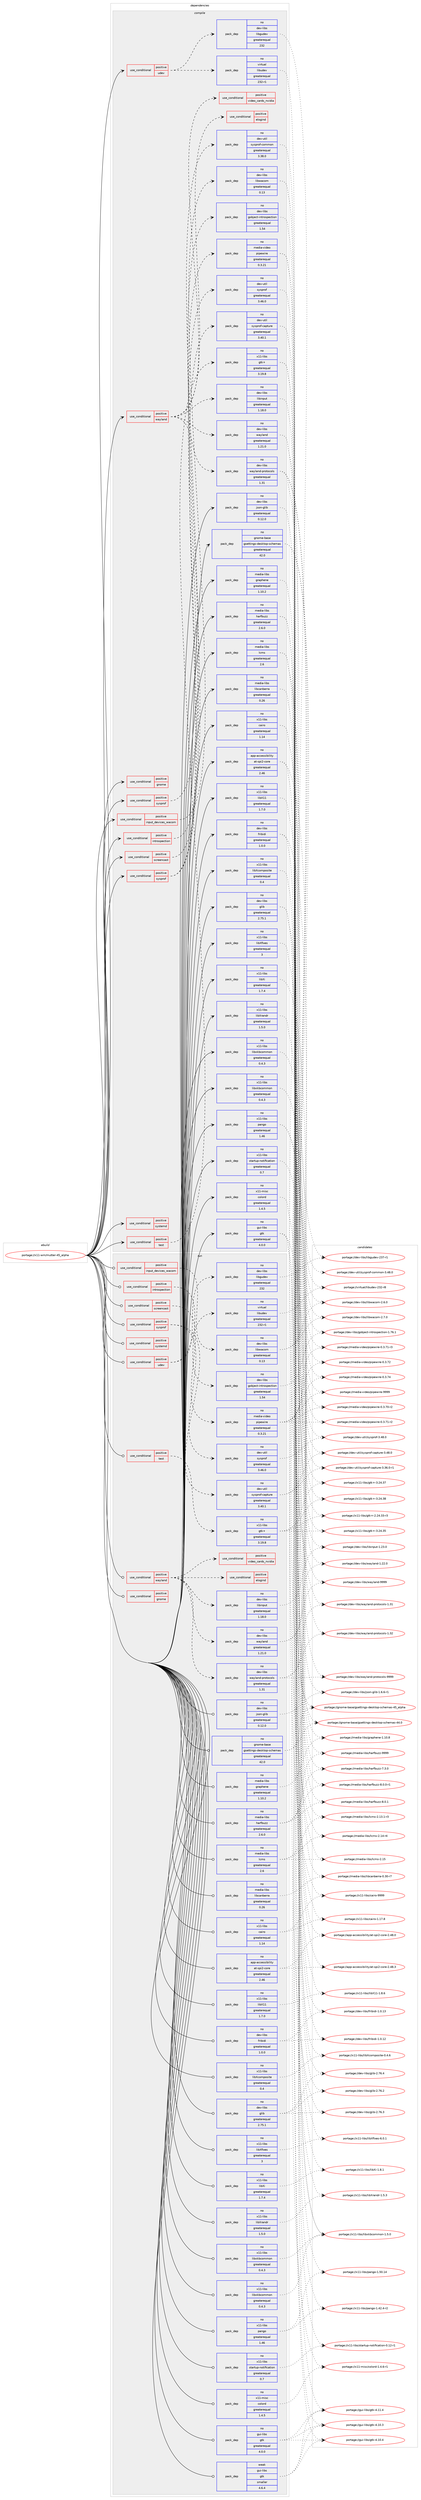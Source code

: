 digraph prolog {

# *************
# Graph options
# *************

newrank=true;
concentrate=true;
compound=true;
graph [rankdir=LR,fontname=Helvetica,fontsize=10,ranksep=1.5];#, ranksep=2.5, nodesep=0.2];
edge  [arrowhead=vee];
node  [fontname=Helvetica,fontsize=10];

# **********
# The ebuild
# **********

subgraph cluster_leftcol {
color=gray;
rank=same;
label=<<i>ebuild</i>>;
id [label="portage://x11-wm/mutter-45_alpha", color=red, width=4, href="../x11-wm/mutter-45_alpha.svg"];
}

# ****************
# The dependencies
# ****************

subgraph cluster_midcol {
color=gray;
label=<<i>dependencies</i>>;
subgraph cluster_compile {
fillcolor="#eeeeee";
style=filled;
label=<<i>compile</i>>;
subgraph cond1509 {
dependency3349 [label=<<TABLE BORDER="0" CELLBORDER="1" CELLSPACING="0" CELLPADDING="4"><TR><TD ROWSPAN="3" CELLPADDING="10">use_conditional</TD></TR><TR><TD>positive</TD></TR><TR><TD>gnome</TD></TR></TABLE>>, shape=none, color=red];
# *** BEGIN UNKNOWN DEPENDENCY TYPE (TODO) ***
# dependency3349 -> package_dependency(portage://x11-wm/mutter-45_alpha,install,no,gnome-base,gnome-desktop,none,[,,],[slot(4),equal],[])
# *** END UNKNOWN DEPENDENCY TYPE (TODO) ***

}
id:e -> dependency3349:w [weight=20,style="solid",arrowhead="vee"];
subgraph cond1510 {
dependency3350 [label=<<TABLE BORDER="0" CELLBORDER="1" CELLSPACING="0" CELLPADDING="4"><TR><TD ROWSPAN="3" CELLPADDING="10">use_conditional</TD></TR><TR><TD>positive</TD></TR><TR><TD>input_devices_wacom</TD></TR></TABLE>>, shape=none, color=red];
subgraph pack1714 {
dependency3351 [label=<<TABLE BORDER="0" CELLBORDER="1" CELLSPACING="0" CELLPADDING="4" WIDTH="220"><TR><TD ROWSPAN="6" CELLPADDING="30">pack_dep</TD></TR><TR><TD WIDTH="110">no</TD></TR><TR><TD>dev-libs</TD></TR><TR><TD>libwacom</TD></TR><TR><TD>greaterequal</TD></TR><TR><TD>0.13</TD></TR></TABLE>>, shape=none, color=blue];
}
dependency3350:e -> dependency3351:w [weight=20,style="dashed",arrowhead="vee"];
}
id:e -> dependency3350:w [weight=20,style="solid",arrowhead="vee"];
subgraph cond1511 {
dependency3352 [label=<<TABLE BORDER="0" CELLBORDER="1" CELLSPACING="0" CELLPADDING="4"><TR><TD ROWSPAN="3" CELLPADDING="10">use_conditional</TD></TR><TR><TD>positive</TD></TR><TR><TD>introspection</TD></TR></TABLE>>, shape=none, color=red];
subgraph pack1715 {
dependency3353 [label=<<TABLE BORDER="0" CELLBORDER="1" CELLSPACING="0" CELLPADDING="4" WIDTH="220"><TR><TD ROWSPAN="6" CELLPADDING="30">pack_dep</TD></TR><TR><TD WIDTH="110">no</TD></TR><TR><TD>dev-libs</TD></TR><TR><TD>gobject-introspection</TD></TR><TR><TD>greaterequal</TD></TR><TR><TD>1.54</TD></TR></TABLE>>, shape=none, color=blue];
}
dependency3352:e -> dependency3353:w [weight=20,style="dashed",arrowhead="vee"];
}
id:e -> dependency3352:w [weight=20,style="solid",arrowhead="vee"];
subgraph cond1512 {
dependency3354 [label=<<TABLE BORDER="0" CELLBORDER="1" CELLSPACING="0" CELLPADDING="4"><TR><TD ROWSPAN="3" CELLPADDING="10">use_conditional</TD></TR><TR><TD>positive</TD></TR><TR><TD>screencast</TD></TR></TABLE>>, shape=none, color=red];
subgraph pack1716 {
dependency3355 [label=<<TABLE BORDER="0" CELLBORDER="1" CELLSPACING="0" CELLPADDING="4" WIDTH="220"><TR><TD ROWSPAN="6" CELLPADDING="30">pack_dep</TD></TR><TR><TD WIDTH="110">no</TD></TR><TR><TD>media-video</TD></TR><TR><TD>pipewire</TD></TR><TR><TD>greaterequal</TD></TR><TR><TD>0.3.21</TD></TR></TABLE>>, shape=none, color=blue];
}
dependency3354:e -> dependency3355:w [weight=20,style="dashed",arrowhead="vee"];
}
id:e -> dependency3354:w [weight=20,style="solid",arrowhead="vee"];
subgraph cond1513 {
dependency3356 [label=<<TABLE BORDER="0" CELLBORDER="1" CELLSPACING="0" CELLPADDING="4"><TR><TD ROWSPAN="3" CELLPADDING="10">use_conditional</TD></TR><TR><TD>positive</TD></TR><TR><TD>sysprof</TD></TR></TABLE>>, shape=none, color=red];
subgraph pack1717 {
dependency3357 [label=<<TABLE BORDER="0" CELLBORDER="1" CELLSPACING="0" CELLPADDING="4" WIDTH="220"><TR><TD ROWSPAN="6" CELLPADDING="30">pack_dep</TD></TR><TR><TD WIDTH="110">no</TD></TR><TR><TD>dev-util</TD></TR><TR><TD>sysprof-capture</TD></TR><TR><TD>greaterequal</TD></TR><TR><TD>3.40.1</TD></TR></TABLE>>, shape=none, color=blue];
}
dependency3356:e -> dependency3357:w [weight=20,style="dashed",arrowhead="vee"];
subgraph pack1718 {
dependency3358 [label=<<TABLE BORDER="0" CELLBORDER="1" CELLSPACING="0" CELLPADDING="4" WIDTH="220"><TR><TD ROWSPAN="6" CELLPADDING="30">pack_dep</TD></TR><TR><TD WIDTH="110">no</TD></TR><TR><TD>dev-util</TD></TR><TR><TD>sysprof</TD></TR><TR><TD>greaterequal</TD></TR><TR><TD>3.46.0</TD></TR></TABLE>>, shape=none, color=blue];
}
dependency3356:e -> dependency3358:w [weight=20,style="dashed",arrowhead="vee"];
}
id:e -> dependency3356:w [weight=20,style="solid",arrowhead="vee"];
subgraph cond1514 {
dependency3359 [label=<<TABLE BORDER="0" CELLBORDER="1" CELLSPACING="0" CELLPADDING="4"><TR><TD ROWSPAN="3" CELLPADDING="10">use_conditional</TD></TR><TR><TD>positive</TD></TR><TR><TD>sysprof</TD></TR></TABLE>>, shape=none, color=red];
subgraph pack1719 {
dependency3360 [label=<<TABLE BORDER="0" CELLBORDER="1" CELLSPACING="0" CELLPADDING="4" WIDTH="220"><TR><TD ROWSPAN="6" CELLPADDING="30">pack_dep</TD></TR><TR><TD WIDTH="110">no</TD></TR><TR><TD>dev-util</TD></TR><TR><TD>sysprof-common</TD></TR><TR><TD>greaterequal</TD></TR><TR><TD>3.38.0</TD></TR></TABLE>>, shape=none, color=blue];
}
dependency3359:e -> dependency3360:w [weight=20,style="dashed",arrowhead="vee"];
}
id:e -> dependency3359:w [weight=20,style="solid",arrowhead="vee"];
subgraph cond1515 {
dependency3361 [label=<<TABLE BORDER="0" CELLBORDER="1" CELLSPACING="0" CELLPADDING="4"><TR><TD ROWSPAN="3" CELLPADDING="10">use_conditional</TD></TR><TR><TD>positive</TD></TR><TR><TD>systemd</TD></TR></TABLE>>, shape=none, color=red];
# *** BEGIN UNKNOWN DEPENDENCY TYPE (TODO) ***
# dependency3361 -> package_dependency(portage://x11-wm/mutter-45_alpha,install,no,sys-apps,systemd,none,[,,],[],[])
# *** END UNKNOWN DEPENDENCY TYPE (TODO) ***

}
id:e -> dependency3361:w [weight=20,style="solid",arrowhead="vee"];
subgraph cond1516 {
dependency3362 [label=<<TABLE BORDER="0" CELLBORDER="1" CELLSPACING="0" CELLPADDING="4"><TR><TD ROWSPAN="3" CELLPADDING="10">use_conditional</TD></TR><TR><TD>positive</TD></TR><TR><TD>test</TD></TR></TABLE>>, shape=none, color=red];
subgraph pack1720 {
dependency3363 [label=<<TABLE BORDER="0" CELLBORDER="1" CELLSPACING="0" CELLPADDING="4" WIDTH="220"><TR><TD ROWSPAN="6" CELLPADDING="30">pack_dep</TD></TR><TR><TD WIDTH="110">no</TD></TR><TR><TD>x11-libs</TD></TR><TR><TD>gtk+</TD></TR><TR><TD>greaterequal</TD></TR><TR><TD>3.19.8</TD></TR></TABLE>>, shape=none, color=blue];
}
dependency3362:e -> dependency3363:w [weight=20,style="dashed",arrowhead="vee"];
}
id:e -> dependency3362:w [weight=20,style="solid",arrowhead="vee"];
subgraph cond1517 {
dependency3364 [label=<<TABLE BORDER="0" CELLBORDER="1" CELLSPACING="0" CELLPADDING="4"><TR><TD ROWSPAN="3" CELLPADDING="10">use_conditional</TD></TR><TR><TD>positive</TD></TR><TR><TD>udev</TD></TR></TABLE>>, shape=none, color=red];
subgraph pack1721 {
dependency3365 [label=<<TABLE BORDER="0" CELLBORDER="1" CELLSPACING="0" CELLPADDING="4" WIDTH="220"><TR><TD ROWSPAN="6" CELLPADDING="30">pack_dep</TD></TR><TR><TD WIDTH="110">no</TD></TR><TR><TD>virtual</TD></TR><TR><TD>libudev</TD></TR><TR><TD>greaterequal</TD></TR><TR><TD>232-r1</TD></TR></TABLE>>, shape=none, color=blue];
}
dependency3364:e -> dependency3365:w [weight=20,style="dashed",arrowhead="vee"];
subgraph pack1722 {
dependency3366 [label=<<TABLE BORDER="0" CELLBORDER="1" CELLSPACING="0" CELLPADDING="4" WIDTH="220"><TR><TD ROWSPAN="6" CELLPADDING="30">pack_dep</TD></TR><TR><TD WIDTH="110">no</TD></TR><TR><TD>dev-libs</TD></TR><TR><TD>libgudev</TD></TR><TR><TD>greaterequal</TD></TR><TR><TD>232</TD></TR></TABLE>>, shape=none, color=blue];
}
dependency3364:e -> dependency3366:w [weight=20,style="dashed",arrowhead="vee"];
}
id:e -> dependency3364:w [weight=20,style="solid",arrowhead="vee"];
subgraph cond1518 {
dependency3367 [label=<<TABLE BORDER="0" CELLBORDER="1" CELLSPACING="0" CELLPADDING="4"><TR><TD ROWSPAN="3" CELLPADDING="10">use_conditional</TD></TR><TR><TD>positive</TD></TR><TR><TD>wayland</TD></TR></TABLE>>, shape=none, color=red];
subgraph pack1723 {
dependency3368 [label=<<TABLE BORDER="0" CELLBORDER="1" CELLSPACING="0" CELLPADDING="4" WIDTH="220"><TR><TD ROWSPAN="6" CELLPADDING="30">pack_dep</TD></TR><TR><TD WIDTH="110">no</TD></TR><TR><TD>dev-libs</TD></TR><TR><TD>wayland-protocols</TD></TR><TR><TD>greaterequal</TD></TR><TR><TD>1.31</TD></TR></TABLE>>, shape=none, color=blue];
}
dependency3367:e -> dependency3368:w [weight=20,style="dashed",arrowhead="vee"];
subgraph pack1724 {
dependency3369 [label=<<TABLE BORDER="0" CELLBORDER="1" CELLSPACING="0" CELLPADDING="4" WIDTH="220"><TR><TD ROWSPAN="6" CELLPADDING="30">pack_dep</TD></TR><TR><TD WIDTH="110">no</TD></TR><TR><TD>dev-libs</TD></TR><TR><TD>wayland</TD></TR><TR><TD>greaterequal</TD></TR><TR><TD>1.21.0</TD></TR></TABLE>>, shape=none, color=blue];
}
dependency3367:e -> dependency3369:w [weight=20,style="dashed",arrowhead="vee"];
# *** BEGIN UNKNOWN DEPENDENCY TYPE (TODO) ***
# dependency3367 -> package_dependency(portage://x11-wm/mutter-45_alpha,install,no,x11-libs,libdrm,none,[,,],[],[])
# *** END UNKNOWN DEPENDENCY TYPE (TODO) ***

# *** BEGIN UNKNOWN DEPENDENCY TYPE (TODO) ***
# dependency3367 -> package_dependency(portage://x11-wm/mutter-45_alpha,install,no,media-libs,mesa,none,[,,],[],[use(enable(gbm),positive)])
# *** END UNKNOWN DEPENDENCY TYPE (TODO) ***

subgraph pack1725 {
dependency3370 [label=<<TABLE BORDER="0" CELLBORDER="1" CELLSPACING="0" CELLPADDING="4" WIDTH="220"><TR><TD ROWSPAN="6" CELLPADDING="30">pack_dep</TD></TR><TR><TD WIDTH="110">no</TD></TR><TR><TD>dev-libs</TD></TR><TR><TD>libinput</TD></TR><TR><TD>greaterequal</TD></TR><TR><TD>1.18.0</TD></TR></TABLE>>, shape=none, color=blue];
}
dependency3367:e -> dependency3370:w [weight=20,style="dashed",arrowhead="vee"];
subgraph cond1519 {
dependency3371 [label=<<TABLE BORDER="0" CELLBORDER="1" CELLSPACING="0" CELLPADDING="4"><TR><TD ROWSPAN="3" CELLPADDING="10">use_conditional</TD></TR><TR><TD>positive</TD></TR><TR><TD>elogind</TD></TR></TABLE>>, shape=none, color=red];
# *** BEGIN UNKNOWN DEPENDENCY TYPE (TODO) ***
# dependency3371 -> package_dependency(portage://x11-wm/mutter-45_alpha,install,no,sys-auth,elogind,none,[,,],[],[])
# *** END UNKNOWN DEPENDENCY TYPE (TODO) ***

}
dependency3367:e -> dependency3371:w [weight=20,style="dashed",arrowhead="vee"];
# *** BEGIN UNKNOWN DEPENDENCY TYPE (TODO) ***
# dependency3367 -> package_dependency(portage://x11-wm/mutter-45_alpha,install,no,x11-base,xwayland,none,[,,],[],[])
# *** END UNKNOWN DEPENDENCY TYPE (TODO) ***

subgraph cond1520 {
dependency3372 [label=<<TABLE BORDER="0" CELLBORDER="1" CELLSPACING="0" CELLPADDING="4"><TR><TD ROWSPAN="3" CELLPADDING="10">use_conditional</TD></TR><TR><TD>positive</TD></TR><TR><TD>video_cards_nvidia</TD></TR></TABLE>>, shape=none, color=red];
# *** BEGIN UNKNOWN DEPENDENCY TYPE (TODO) ***
# dependency3372 -> package_dependency(portage://x11-wm/mutter-45_alpha,install,no,gui-libs,egl-wayland,none,[,,],[],[])
# *** END UNKNOWN DEPENDENCY TYPE (TODO) ***

}
dependency3367:e -> dependency3372:w [weight=20,style="dashed",arrowhead="vee"];
}
id:e -> dependency3367:w [weight=20,style="solid",arrowhead="vee"];
subgraph pack1726 {
dependency3373 [label=<<TABLE BORDER="0" CELLBORDER="1" CELLSPACING="0" CELLPADDING="4" WIDTH="220"><TR><TD ROWSPAN="6" CELLPADDING="30">pack_dep</TD></TR><TR><TD WIDTH="110">no</TD></TR><TR><TD>app-accessibility</TD></TR><TR><TD>at-spi2-core</TD></TR><TR><TD>greaterequal</TD></TR><TR><TD>2.46</TD></TR></TABLE>>, shape=none, color=blue];
}
id:e -> dependency3373:w [weight=20,style="solid",arrowhead="vee"];
subgraph pack1727 {
dependency3374 [label=<<TABLE BORDER="0" CELLBORDER="1" CELLSPACING="0" CELLPADDING="4" WIDTH="220"><TR><TD ROWSPAN="6" CELLPADDING="30">pack_dep</TD></TR><TR><TD WIDTH="110">no</TD></TR><TR><TD>dev-libs</TD></TR><TR><TD>fribidi</TD></TR><TR><TD>greaterequal</TD></TR><TR><TD>1.0.0</TD></TR></TABLE>>, shape=none, color=blue];
}
id:e -> dependency3374:w [weight=20,style="solid",arrowhead="vee"];
subgraph pack1728 {
dependency3375 [label=<<TABLE BORDER="0" CELLBORDER="1" CELLSPACING="0" CELLPADDING="4" WIDTH="220"><TR><TD ROWSPAN="6" CELLPADDING="30">pack_dep</TD></TR><TR><TD WIDTH="110">no</TD></TR><TR><TD>dev-libs</TD></TR><TR><TD>glib</TD></TR><TR><TD>greaterequal</TD></TR><TR><TD>2.75.1</TD></TR></TABLE>>, shape=none, color=blue];
}
id:e -> dependency3375:w [weight=20,style="solid",arrowhead="vee"];
subgraph pack1729 {
dependency3376 [label=<<TABLE BORDER="0" CELLBORDER="1" CELLSPACING="0" CELLPADDING="4" WIDTH="220"><TR><TD ROWSPAN="6" CELLPADDING="30">pack_dep</TD></TR><TR><TD WIDTH="110">no</TD></TR><TR><TD>dev-libs</TD></TR><TR><TD>json-glib</TD></TR><TR><TD>greaterequal</TD></TR><TR><TD>0.12.0</TD></TR></TABLE>>, shape=none, color=blue];
}
id:e -> dependency3376:w [weight=20,style="solid",arrowhead="vee"];
# *** BEGIN UNKNOWN DEPENDENCY TYPE (TODO) ***
# id -> package_dependency(portage://x11-wm/mutter-45_alpha,install,no,gnome-base,gnome-settings-daemon,none,[,,],[],[])
# *** END UNKNOWN DEPENDENCY TYPE (TODO) ***

subgraph pack1730 {
dependency3377 [label=<<TABLE BORDER="0" CELLBORDER="1" CELLSPACING="0" CELLPADDING="4" WIDTH="220"><TR><TD ROWSPAN="6" CELLPADDING="30">pack_dep</TD></TR><TR><TD WIDTH="110">no</TD></TR><TR><TD>gnome-base</TD></TR><TR><TD>gsettings-desktop-schemas</TD></TR><TR><TD>greaterequal</TD></TR><TR><TD>42.0</TD></TR></TABLE>>, shape=none, color=blue];
}
id:e -> dependency3377:w [weight=20,style="solid",arrowhead="vee"];
subgraph pack1731 {
dependency3378 [label=<<TABLE BORDER="0" CELLBORDER="1" CELLSPACING="0" CELLPADDING="4" WIDTH="220"><TR><TD ROWSPAN="6" CELLPADDING="30">pack_dep</TD></TR><TR><TD WIDTH="110">no</TD></TR><TR><TD>gui-libs</TD></TR><TR><TD>gtk</TD></TR><TR><TD>greaterequal</TD></TR><TR><TD>4.0.0</TD></TR></TABLE>>, shape=none, color=blue];
}
id:e -> dependency3378:w [weight=20,style="solid",arrowhead="vee"];
subgraph pack1732 {
dependency3379 [label=<<TABLE BORDER="0" CELLBORDER="1" CELLSPACING="0" CELLPADDING="4" WIDTH="220"><TR><TD ROWSPAN="6" CELLPADDING="30">pack_dep</TD></TR><TR><TD WIDTH="110">no</TD></TR><TR><TD>media-libs</TD></TR><TR><TD>graphene</TD></TR><TR><TD>greaterequal</TD></TR><TR><TD>1.10.2</TD></TR></TABLE>>, shape=none, color=blue];
}
id:e -> dependency3379:w [weight=20,style="solid",arrowhead="vee"];
subgraph pack1733 {
dependency3380 [label=<<TABLE BORDER="0" CELLBORDER="1" CELLSPACING="0" CELLPADDING="4" WIDTH="220"><TR><TD ROWSPAN="6" CELLPADDING="30">pack_dep</TD></TR><TR><TD WIDTH="110">no</TD></TR><TR><TD>media-libs</TD></TR><TR><TD>harfbuzz</TD></TR><TR><TD>greaterequal</TD></TR><TR><TD>2.6.0</TD></TR></TABLE>>, shape=none, color=blue];
}
id:e -> dependency3380:w [weight=20,style="solid",arrowhead="vee"];
subgraph pack1734 {
dependency3381 [label=<<TABLE BORDER="0" CELLBORDER="1" CELLSPACING="0" CELLPADDING="4" WIDTH="220"><TR><TD ROWSPAN="6" CELLPADDING="30">pack_dep</TD></TR><TR><TD WIDTH="110">no</TD></TR><TR><TD>media-libs</TD></TR><TR><TD>lcms</TD></TR><TR><TD>greaterequal</TD></TR><TR><TD>2.6</TD></TR></TABLE>>, shape=none, color=blue];
}
id:e -> dependency3381:w [weight=20,style="solid",arrowhead="vee"];
subgraph pack1735 {
dependency3382 [label=<<TABLE BORDER="0" CELLBORDER="1" CELLSPACING="0" CELLPADDING="4" WIDTH="220"><TR><TD ROWSPAN="6" CELLPADDING="30">pack_dep</TD></TR><TR><TD WIDTH="110">no</TD></TR><TR><TD>media-libs</TD></TR><TR><TD>libcanberra</TD></TR><TR><TD>greaterequal</TD></TR><TR><TD>0.26</TD></TR></TABLE>>, shape=none, color=blue];
}
id:e -> dependency3382:w [weight=20,style="solid",arrowhead="vee"];
# *** BEGIN UNKNOWN DEPENDENCY TYPE (TODO) ***
# id -> package_dependency(portage://x11-wm/mutter-45_alpha,install,no,media-libs,libglvnd,none,[,,],[],[use(enable(X),none)])
# *** END UNKNOWN DEPENDENCY TYPE (TODO) ***

# *** BEGIN UNKNOWN DEPENDENCY TYPE (TODO) ***
# id -> package_dependency(portage://x11-wm/mutter-45_alpha,install,no,sys-apps,dbus,none,[,,],[],[])
# *** END UNKNOWN DEPENDENCY TYPE (TODO) ***

# *** BEGIN UNKNOWN DEPENDENCY TYPE (TODO) ***
# id -> package_dependency(portage://x11-wm/mutter-45_alpha,install,no,x11-base,xorg-proto,none,[,,],[],[])
# *** END UNKNOWN DEPENDENCY TYPE (TODO) ***

subgraph pack1736 {
dependency3383 [label=<<TABLE BORDER="0" CELLBORDER="1" CELLSPACING="0" CELLPADDING="4" WIDTH="220"><TR><TD ROWSPAN="6" CELLPADDING="30">pack_dep</TD></TR><TR><TD WIDTH="110">no</TD></TR><TR><TD>x11-libs</TD></TR><TR><TD>cairo</TD></TR><TR><TD>greaterequal</TD></TR><TR><TD>1.14</TD></TR></TABLE>>, shape=none, color=blue];
}
id:e -> dependency3383:w [weight=20,style="solid",arrowhead="vee"];
# *** BEGIN UNKNOWN DEPENDENCY TYPE (TODO) ***
# id -> package_dependency(portage://x11-wm/mutter-45_alpha,install,no,x11-libs,gdk-pixbuf,none,[,,],[slot(2)],[])
# *** END UNKNOWN DEPENDENCY TYPE (TODO) ***

# *** BEGIN UNKNOWN DEPENDENCY TYPE (TODO) ***
# id -> package_dependency(portage://x11-wm/mutter-45_alpha,install,no,x11-libs,libICE,none,[,,],[],[])
# *** END UNKNOWN DEPENDENCY TYPE (TODO) ***

# *** BEGIN UNKNOWN DEPENDENCY TYPE (TODO) ***
# id -> package_dependency(portage://x11-wm/mutter-45_alpha,install,no,x11-libs,libSM,none,[,,],[],[])
# *** END UNKNOWN DEPENDENCY TYPE (TODO) ***

subgraph pack1737 {
dependency3384 [label=<<TABLE BORDER="0" CELLBORDER="1" CELLSPACING="0" CELLPADDING="4" WIDTH="220"><TR><TD ROWSPAN="6" CELLPADDING="30">pack_dep</TD></TR><TR><TD WIDTH="110">no</TD></TR><TR><TD>x11-libs</TD></TR><TR><TD>libX11</TD></TR><TR><TD>greaterequal</TD></TR><TR><TD>1.7.0</TD></TR></TABLE>>, shape=none, color=blue];
}
id:e -> dependency3384:w [weight=20,style="solid",arrowhead="vee"];
# *** BEGIN UNKNOWN DEPENDENCY TYPE (TODO) ***
# id -> package_dependency(portage://x11-wm/mutter-45_alpha,install,no,x11-libs,libXau,none,[,,],[],[])
# *** END UNKNOWN DEPENDENCY TYPE (TODO) ***

subgraph pack1738 {
dependency3385 [label=<<TABLE BORDER="0" CELLBORDER="1" CELLSPACING="0" CELLPADDING="4" WIDTH="220"><TR><TD ROWSPAN="6" CELLPADDING="30">pack_dep</TD></TR><TR><TD WIDTH="110">no</TD></TR><TR><TD>x11-libs</TD></TR><TR><TD>libXcomposite</TD></TR><TR><TD>greaterequal</TD></TR><TR><TD>0.4</TD></TR></TABLE>>, shape=none, color=blue];
}
id:e -> dependency3385:w [weight=20,style="solid",arrowhead="vee"];
# *** BEGIN UNKNOWN DEPENDENCY TYPE (TODO) ***
# id -> package_dependency(portage://x11-wm/mutter-45_alpha,install,no,x11-libs,libXcursor,none,[,,],[],[])
# *** END UNKNOWN DEPENDENCY TYPE (TODO) ***

# *** BEGIN UNKNOWN DEPENDENCY TYPE (TODO) ***
# id -> package_dependency(portage://x11-wm/mutter-45_alpha,install,no,x11-libs,libXdamage,none,[,,],[],[])
# *** END UNKNOWN DEPENDENCY TYPE (TODO) ***

# *** BEGIN UNKNOWN DEPENDENCY TYPE (TODO) ***
# id -> package_dependency(portage://x11-wm/mutter-45_alpha,install,no,x11-libs,libXext,none,[,,],[],[])
# *** END UNKNOWN DEPENDENCY TYPE (TODO) ***

subgraph pack1739 {
dependency3386 [label=<<TABLE BORDER="0" CELLBORDER="1" CELLSPACING="0" CELLPADDING="4" WIDTH="220"><TR><TD ROWSPAN="6" CELLPADDING="30">pack_dep</TD></TR><TR><TD WIDTH="110">no</TD></TR><TR><TD>x11-libs</TD></TR><TR><TD>libXfixes</TD></TR><TR><TD>greaterequal</TD></TR><TR><TD>3</TD></TR></TABLE>>, shape=none, color=blue];
}
id:e -> dependency3386:w [weight=20,style="solid",arrowhead="vee"];
subgraph pack1740 {
dependency3387 [label=<<TABLE BORDER="0" CELLBORDER="1" CELLSPACING="0" CELLPADDING="4" WIDTH="220"><TR><TD ROWSPAN="6" CELLPADDING="30">pack_dep</TD></TR><TR><TD WIDTH="110">no</TD></TR><TR><TD>x11-libs</TD></TR><TR><TD>libXi</TD></TR><TR><TD>greaterequal</TD></TR><TR><TD>1.7.4</TD></TR></TABLE>>, shape=none, color=blue];
}
id:e -> dependency3387:w [weight=20,style="solid",arrowhead="vee"];
# *** BEGIN UNKNOWN DEPENDENCY TYPE (TODO) ***
# id -> package_dependency(portage://x11-wm/mutter-45_alpha,install,no,x11-libs,libXinerama,none,[,,],[],[])
# *** END UNKNOWN DEPENDENCY TYPE (TODO) ***

subgraph pack1741 {
dependency3388 [label=<<TABLE BORDER="0" CELLBORDER="1" CELLSPACING="0" CELLPADDING="4" WIDTH="220"><TR><TD ROWSPAN="6" CELLPADDING="30">pack_dep</TD></TR><TR><TD WIDTH="110">no</TD></TR><TR><TD>x11-libs</TD></TR><TR><TD>libXrandr</TD></TR><TR><TD>greaterequal</TD></TR><TR><TD>1.5.0</TD></TR></TABLE>>, shape=none, color=blue];
}
id:e -> dependency3388:w [weight=20,style="solid",arrowhead="vee"];
# *** BEGIN UNKNOWN DEPENDENCY TYPE (TODO) ***
# id -> package_dependency(portage://x11-wm/mutter-45_alpha,install,no,x11-libs,libXrender,none,[,,],[],[])
# *** END UNKNOWN DEPENDENCY TYPE (TODO) ***

# *** BEGIN UNKNOWN DEPENDENCY TYPE (TODO) ***
# id -> package_dependency(portage://x11-wm/mutter-45_alpha,install,no,x11-libs,libXtst,none,[,,],[],[])
# *** END UNKNOWN DEPENDENCY TYPE (TODO) ***

# *** BEGIN UNKNOWN DEPENDENCY TYPE (TODO) ***
# id -> package_dependency(portage://x11-wm/mutter-45_alpha,install,no,x11-libs,libxcb,none,[,,],any_same_slot,[])
# *** END UNKNOWN DEPENDENCY TYPE (TODO) ***

subgraph pack1742 {
dependency3389 [label=<<TABLE BORDER="0" CELLBORDER="1" CELLSPACING="0" CELLPADDING="4" WIDTH="220"><TR><TD ROWSPAN="6" CELLPADDING="30">pack_dep</TD></TR><TR><TD WIDTH="110">no</TD></TR><TR><TD>x11-libs</TD></TR><TR><TD>libxkbcommon</TD></TR><TR><TD>greaterequal</TD></TR><TR><TD>0.4.3</TD></TR></TABLE>>, shape=none, color=blue];
}
id:e -> dependency3389:w [weight=20,style="solid",arrowhead="vee"];
subgraph pack1743 {
dependency3390 [label=<<TABLE BORDER="0" CELLBORDER="1" CELLSPACING="0" CELLPADDING="4" WIDTH="220"><TR><TD ROWSPAN="6" CELLPADDING="30">pack_dep</TD></TR><TR><TD WIDTH="110">no</TD></TR><TR><TD>x11-libs</TD></TR><TR><TD>libxkbcommon</TD></TR><TR><TD>greaterequal</TD></TR><TR><TD>0.4.3</TD></TR></TABLE>>, shape=none, color=blue];
}
id:e -> dependency3390:w [weight=20,style="solid",arrowhead="vee"];
# *** BEGIN UNKNOWN DEPENDENCY TYPE (TODO) ***
# id -> package_dependency(portage://x11-wm/mutter-45_alpha,install,no,x11-libs,libxkbfile,none,[,,],[],[])
# *** END UNKNOWN DEPENDENCY TYPE (TODO) ***

subgraph pack1744 {
dependency3391 [label=<<TABLE BORDER="0" CELLBORDER="1" CELLSPACING="0" CELLPADDING="4" WIDTH="220"><TR><TD ROWSPAN="6" CELLPADDING="30">pack_dep</TD></TR><TR><TD WIDTH="110">no</TD></TR><TR><TD>x11-libs</TD></TR><TR><TD>pango</TD></TR><TR><TD>greaterequal</TD></TR><TR><TD>1.46</TD></TR></TABLE>>, shape=none, color=blue];
}
id:e -> dependency3391:w [weight=20,style="solid",arrowhead="vee"];
subgraph pack1745 {
dependency3392 [label=<<TABLE BORDER="0" CELLBORDER="1" CELLSPACING="0" CELLPADDING="4" WIDTH="220"><TR><TD ROWSPAN="6" CELLPADDING="30">pack_dep</TD></TR><TR><TD WIDTH="110">no</TD></TR><TR><TD>x11-libs</TD></TR><TR><TD>startup-notification</TD></TR><TR><TD>greaterequal</TD></TR><TR><TD>0.7</TD></TR></TABLE>>, shape=none, color=blue];
}
id:e -> dependency3392:w [weight=20,style="solid",arrowhead="vee"];
subgraph pack1746 {
dependency3393 [label=<<TABLE BORDER="0" CELLBORDER="1" CELLSPACING="0" CELLPADDING="4" WIDTH="220"><TR><TD ROWSPAN="6" CELLPADDING="30">pack_dep</TD></TR><TR><TD WIDTH="110">no</TD></TR><TR><TD>x11-misc</TD></TR><TR><TD>colord</TD></TR><TR><TD>greaterequal</TD></TR><TR><TD>1.4.5</TD></TR></TABLE>>, shape=none, color=blue];
}
id:e -> dependency3393:w [weight=20,style="solid",arrowhead="vee"];
# *** BEGIN UNKNOWN DEPENDENCY TYPE (TODO) ***
# id -> package_dependency(portage://x11-wm/mutter-45_alpha,install,no,x11-misc,xkeyboard-config,none,[,,],[],[])
# *** END UNKNOWN DEPENDENCY TYPE (TODO) ***

}
subgraph cluster_compileandrun {
fillcolor="#eeeeee";
style=filled;
label=<<i>compile and run</i>>;
}
subgraph cluster_run {
fillcolor="#eeeeee";
style=filled;
label=<<i>run</i>>;
subgraph cond1521 {
dependency3394 [label=<<TABLE BORDER="0" CELLBORDER="1" CELLSPACING="0" CELLPADDING="4"><TR><TD ROWSPAN="3" CELLPADDING="10">use_conditional</TD></TR><TR><TD>positive</TD></TR><TR><TD>gnome</TD></TR></TABLE>>, shape=none, color=red];
# *** BEGIN UNKNOWN DEPENDENCY TYPE (TODO) ***
# dependency3394 -> package_dependency(portage://x11-wm/mutter-45_alpha,run,no,gnome-base,gnome-desktop,none,[,,],[slot(4),equal],[])
# *** END UNKNOWN DEPENDENCY TYPE (TODO) ***

}
id:e -> dependency3394:w [weight=20,style="solid",arrowhead="odot"];
subgraph cond1522 {
dependency3395 [label=<<TABLE BORDER="0" CELLBORDER="1" CELLSPACING="0" CELLPADDING="4"><TR><TD ROWSPAN="3" CELLPADDING="10">use_conditional</TD></TR><TR><TD>positive</TD></TR><TR><TD>input_devices_wacom</TD></TR></TABLE>>, shape=none, color=red];
subgraph pack1747 {
dependency3396 [label=<<TABLE BORDER="0" CELLBORDER="1" CELLSPACING="0" CELLPADDING="4" WIDTH="220"><TR><TD ROWSPAN="6" CELLPADDING="30">pack_dep</TD></TR><TR><TD WIDTH="110">no</TD></TR><TR><TD>dev-libs</TD></TR><TR><TD>libwacom</TD></TR><TR><TD>greaterequal</TD></TR><TR><TD>0.13</TD></TR></TABLE>>, shape=none, color=blue];
}
dependency3395:e -> dependency3396:w [weight=20,style="dashed",arrowhead="vee"];
}
id:e -> dependency3395:w [weight=20,style="solid",arrowhead="odot"];
subgraph cond1523 {
dependency3397 [label=<<TABLE BORDER="0" CELLBORDER="1" CELLSPACING="0" CELLPADDING="4"><TR><TD ROWSPAN="3" CELLPADDING="10">use_conditional</TD></TR><TR><TD>positive</TD></TR><TR><TD>introspection</TD></TR></TABLE>>, shape=none, color=red];
subgraph pack1748 {
dependency3398 [label=<<TABLE BORDER="0" CELLBORDER="1" CELLSPACING="0" CELLPADDING="4" WIDTH="220"><TR><TD ROWSPAN="6" CELLPADDING="30">pack_dep</TD></TR><TR><TD WIDTH="110">no</TD></TR><TR><TD>dev-libs</TD></TR><TR><TD>gobject-introspection</TD></TR><TR><TD>greaterequal</TD></TR><TR><TD>1.54</TD></TR></TABLE>>, shape=none, color=blue];
}
dependency3397:e -> dependency3398:w [weight=20,style="dashed",arrowhead="vee"];
}
id:e -> dependency3397:w [weight=20,style="solid",arrowhead="odot"];
subgraph cond1524 {
dependency3399 [label=<<TABLE BORDER="0" CELLBORDER="1" CELLSPACING="0" CELLPADDING="4"><TR><TD ROWSPAN="3" CELLPADDING="10">use_conditional</TD></TR><TR><TD>positive</TD></TR><TR><TD>screencast</TD></TR></TABLE>>, shape=none, color=red];
subgraph pack1749 {
dependency3400 [label=<<TABLE BORDER="0" CELLBORDER="1" CELLSPACING="0" CELLPADDING="4" WIDTH="220"><TR><TD ROWSPAN="6" CELLPADDING="30">pack_dep</TD></TR><TR><TD WIDTH="110">no</TD></TR><TR><TD>media-video</TD></TR><TR><TD>pipewire</TD></TR><TR><TD>greaterequal</TD></TR><TR><TD>0.3.21</TD></TR></TABLE>>, shape=none, color=blue];
}
dependency3399:e -> dependency3400:w [weight=20,style="dashed",arrowhead="vee"];
}
id:e -> dependency3399:w [weight=20,style="solid",arrowhead="odot"];
subgraph cond1525 {
dependency3401 [label=<<TABLE BORDER="0" CELLBORDER="1" CELLSPACING="0" CELLPADDING="4"><TR><TD ROWSPAN="3" CELLPADDING="10">use_conditional</TD></TR><TR><TD>positive</TD></TR><TR><TD>sysprof</TD></TR></TABLE>>, shape=none, color=red];
subgraph pack1750 {
dependency3402 [label=<<TABLE BORDER="0" CELLBORDER="1" CELLSPACING="0" CELLPADDING="4" WIDTH="220"><TR><TD ROWSPAN="6" CELLPADDING="30">pack_dep</TD></TR><TR><TD WIDTH="110">no</TD></TR><TR><TD>dev-util</TD></TR><TR><TD>sysprof-capture</TD></TR><TR><TD>greaterequal</TD></TR><TR><TD>3.40.1</TD></TR></TABLE>>, shape=none, color=blue];
}
dependency3401:e -> dependency3402:w [weight=20,style="dashed",arrowhead="vee"];
subgraph pack1751 {
dependency3403 [label=<<TABLE BORDER="0" CELLBORDER="1" CELLSPACING="0" CELLPADDING="4" WIDTH="220"><TR><TD ROWSPAN="6" CELLPADDING="30">pack_dep</TD></TR><TR><TD WIDTH="110">no</TD></TR><TR><TD>dev-util</TD></TR><TR><TD>sysprof</TD></TR><TR><TD>greaterequal</TD></TR><TR><TD>3.46.0</TD></TR></TABLE>>, shape=none, color=blue];
}
dependency3401:e -> dependency3403:w [weight=20,style="dashed",arrowhead="vee"];
}
id:e -> dependency3401:w [weight=20,style="solid",arrowhead="odot"];
subgraph cond1526 {
dependency3404 [label=<<TABLE BORDER="0" CELLBORDER="1" CELLSPACING="0" CELLPADDING="4"><TR><TD ROWSPAN="3" CELLPADDING="10">use_conditional</TD></TR><TR><TD>positive</TD></TR><TR><TD>systemd</TD></TR></TABLE>>, shape=none, color=red];
# *** BEGIN UNKNOWN DEPENDENCY TYPE (TODO) ***
# dependency3404 -> package_dependency(portage://x11-wm/mutter-45_alpha,run,no,sys-apps,systemd,none,[,,],[],[])
# *** END UNKNOWN DEPENDENCY TYPE (TODO) ***

}
id:e -> dependency3404:w [weight=20,style="solid",arrowhead="odot"];
subgraph cond1527 {
dependency3405 [label=<<TABLE BORDER="0" CELLBORDER="1" CELLSPACING="0" CELLPADDING="4"><TR><TD ROWSPAN="3" CELLPADDING="10">use_conditional</TD></TR><TR><TD>positive</TD></TR><TR><TD>test</TD></TR></TABLE>>, shape=none, color=red];
subgraph pack1752 {
dependency3406 [label=<<TABLE BORDER="0" CELLBORDER="1" CELLSPACING="0" CELLPADDING="4" WIDTH="220"><TR><TD ROWSPAN="6" CELLPADDING="30">pack_dep</TD></TR><TR><TD WIDTH="110">no</TD></TR><TR><TD>x11-libs</TD></TR><TR><TD>gtk+</TD></TR><TR><TD>greaterequal</TD></TR><TR><TD>3.19.8</TD></TR></TABLE>>, shape=none, color=blue];
}
dependency3405:e -> dependency3406:w [weight=20,style="dashed",arrowhead="vee"];
}
id:e -> dependency3405:w [weight=20,style="solid",arrowhead="odot"];
subgraph cond1528 {
dependency3407 [label=<<TABLE BORDER="0" CELLBORDER="1" CELLSPACING="0" CELLPADDING="4"><TR><TD ROWSPAN="3" CELLPADDING="10">use_conditional</TD></TR><TR><TD>positive</TD></TR><TR><TD>udev</TD></TR></TABLE>>, shape=none, color=red];
subgraph pack1753 {
dependency3408 [label=<<TABLE BORDER="0" CELLBORDER="1" CELLSPACING="0" CELLPADDING="4" WIDTH="220"><TR><TD ROWSPAN="6" CELLPADDING="30">pack_dep</TD></TR><TR><TD WIDTH="110">no</TD></TR><TR><TD>virtual</TD></TR><TR><TD>libudev</TD></TR><TR><TD>greaterequal</TD></TR><TR><TD>232-r1</TD></TR></TABLE>>, shape=none, color=blue];
}
dependency3407:e -> dependency3408:w [weight=20,style="dashed",arrowhead="vee"];
subgraph pack1754 {
dependency3409 [label=<<TABLE BORDER="0" CELLBORDER="1" CELLSPACING="0" CELLPADDING="4" WIDTH="220"><TR><TD ROWSPAN="6" CELLPADDING="30">pack_dep</TD></TR><TR><TD WIDTH="110">no</TD></TR><TR><TD>dev-libs</TD></TR><TR><TD>libgudev</TD></TR><TR><TD>greaterequal</TD></TR><TR><TD>232</TD></TR></TABLE>>, shape=none, color=blue];
}
dependency3407:e -> dependency3409:w [weight=20,style="dashed",arrowhead="vee"];
}
id:e -> dependency3407:w [weight=20,style="solid",arrowhead="odot"];
subgraph cond1529 {
dependency3410 [label=<<TABLE BORDER="0" CELLBORDER="1" CELLSPACING="0" CELLPADDING="4"><TR><TD ROWSPAN="3" CELLPADDING="10">use_conditional</TD></TR><TR><TD>positive</TD></TR><TR><TD>wayland</TD></TR></TABLE>>, shape=none, color=red];
subgraph pack1755 {
dependency3411 [label=<<TABLE BORDER="0" CELLBORDER="1" CELLSPACING="0" CELLPADDING="4" WIDTH="220"><TR><TD ROWSPAN="6" CELLPADDING="30">pack_dep</TD></TR><TR><TD WIDTH="110">no</TD></TR><TR><TD>dev-libs</TD></TR><TR><TD>wayland-protocols</TD></TR><TR><TD>greaterequal</TD></TR><TR><TD>1.31</TD></TR></TABLE>>, shape=none, color=blue];
}
dependency3410:e -> dependency3411:w [weight=20,style="dashed",arrowhead="vee"];
subgraph pack1756 {
dependency3412 [label=<<TABLE BORDER="0" CELLBORDER="1" CELLSPACING="0" CELLPADDING="4" WIDTH="220"><TR><TD ROWSPAN="6" CELLPADDING="30">pack_dep</TD></TR><TR><TD WIDTH="110">no</TD></TR><TR><TD>dev-libs</TD></TR><TR><TD>wayland</TD></TR><TR><TD>greaterequal</TD></TR><TR><TD>1.21.0</TD></TR></TABLE>>, shape=none, color=blue];
}
dependency3410:e -> dependency3412:w [weight=20,style="dashed",arrowhead="vee"];
# *** BEGIN UNKNOWN DEPENDENCY TYPE (TODO) ***
# dependency3410 -> package_dependency(portage://x11-wm/mutter-45_alpha,run,no,x11-libs,libdrm,none,[,,],[],[])
# *** END UNKNOWN DEPENDENCY TYPE (TODO) ***

# *** BEGIN UNKNOWN DEPENDENCY TYPE (TODO) ***
# dependency3410 -> package_dependency(portage://x11-wm/mutter-45_alpha,run,no,media-libs,mesa,none,[,,],[],[use(enable(gbm),positive)])
# *** END UNKNOWN DEPENDENCY TYPE (TODO) ***

subgraph pack1757 {
dependency3413 [label=<<TABLE BORDER="0" CELLBORDER="1" CELLSPACING="0" CELLPADDING="4" WIDTH="220"><TR><TD ROWSPAN="6" CELLPADDING="30">pack_dep</TD></TR><TR><TD WIDTH="110">no</TD></TR><TR><TD>dev-libs</TD></TR><TR><TD>libinput</TD></TR><TR><TD>greaterequal</TD></TR><TR><TD>1.18.0</TD></TR></TABLE>>, shape=none, color=blue];
}
dependency3410:e -> dependency3413:w [weight=20,style="dashed",arrowhead="vee"];
subgraph cond1530 {
dependency3414 [label=<<TABLE BORDER="0" CELLBORDER="1" CELLSPACING="0" CELLPADDING="4"><TR><TD ROWSPAN="3" CELLPADDING="10">use_conditional</TD></TR><TR><TD>positive</TD></TR><TR><TD>elogind</TD></TR></TABLE>>, shape=none, color=red];
# *** BEGIN UNKNOWN DEPENDENCY TYPE (TODO) ***
# dependency3414 -> package_dependency(portage://x11-wm/mutter-45_alpha,run,no,sys-auth,elogind,none,[,,],[],[])
# *** END UNKNOWN DEPENDENCY TYPE (TODO) ***

}
dependency3410:e -> dependency3414:w [weight=20,style="dashed",arrowhead="vee"];
# *** BEGIN UNKNOWN DEPENDENCY TYPE (TODO) ***
# dependency3410 -> package_dependency(portage://x11-wm/mutter-45_alpha,run,no,x11-base,xwayland,none,[,,],[],[])
# *** END UNKNOWN DEPENDENCY TYPE (TODO) ***

subgraph cond1531 {
dependency3415 [label=<<TABLE BORDER="0" CELLBORDER="1" CELLSPACING="0" CELLPADDING="4"><TR><TD ROWSPAN="3" CELLPADDING="10">use_conditional</TD></TR><TR><TD>positive</TD></TR><TR><TD>video_cards_nvidia</TD></TR></TABLE>>, shape=none, color=red];
# *** BEGIN UNKNOWN DEPENDENCY TYPE (TODO) ***
# dependency3415 -> package_dependency(portage://x11-wm/mutter-45_alpha,run,no,gui-libs,egl-wayland,none,[,,],[],[])
# *** END UNKNOWN DEPENDENCY TYPE (TODO) ***

}
dependency3410:e -> dependency3415:w [weight=20,style="dashed",arrowhead="vee"];
}
id:e -> dependency3410:w [weight=20,style="solid",arrowhead="odot"];
subgraph pack1758 {
dependency3416 [label=<<TABLE BORDER="0" CELLBORDER="1" CELLSPACING="0" CELLPADDING="4" WIDTH="220"><TR><TD ROWSPAN="6" CELLPADDING="30">pack_dep</TD></TR><TR><TD WIDTH="110">no</TD></TR><TR><TD>app-accessibility</TD></TR><TR><TD>at-spi2-core</TD></TR><TR><TD>greaterequal</TD></TR><TR><TD>2.46</TD></TR></TABLE>>, shape=none, color=blue];
}
id:e -> dependency3416:w [weight=20,style="solid",arrowhead="odot"];
subgraph pack1759 {
dependency3417 [label=<<TABLE BORDER="0" CELLBORDER="1" CELLSPACING="0" CELLPADDING="4" WIDTH="220"><TR><TD ROWSPAN="6" CELLPADDING="30">pack_dep</TD></TR><TR><TD WIDTH="110">no</TD></TR><TR><TD>dev-libs</TD></TR><TR><TD>fribidi</TD></TR><TR><TD>greaterequal</TD></TR><TR><TD>1.0.0</TD></TR></TABLE>>, shape=none, color=blue];
}
id:e -> dependency3417:w [weight=20,style="solid",arrowhead="odot"];
subgraph pack1760 {
dependency3418 [label=<<TABLE BORDER="0" CELLBORDER="1" CELLSPACING="0" CELLPADDING="4" WIDTH="220"><TR><TD ROWSPAN="6" CELLPADDING="30">pack_dep</TD></TR><TR><TD WIDTH="110">no</TD></TR><TR><TD>dev-libs</TD></TR><TR><TD>glib</TD></TR><TR><TD>greaterequal</TD></TR><TR><TD>2.75.1</TD></TR></TABLE>>, shape=none, color=blue];
}
id:e -> dependency3418:w [weight=20,style="solid",arrowhead="odot"];
subgraph pack1761 {
dependency3419 [label=<<TABLE BORDER="0" CELLBORDER="1" CELLSPACING="0" CELLPADDING="4" WIDTH="220"><TR><TD ROWSPAN="6" CELLPADDING="30">pack_dep</TD></TR><TR><TD WIDTH="110">no</TD></TR><TR><TD>dev-libs</TD></TR><TR><TD>json-glib</TD></TR><TR><TD>greaterequal</TD></TR><TR><TD>0.12.0</TD></TR></TABLE>>, shape=none, color=blue];
}
id:e -> dependency3419:w [weight=20,style="solid",arrowhead="odot"];
# *** BEGIN UNKNOWN DEPENDENCY TYPE (TODO) ***
# id -> package_dependency(portage://x11-wm/mutter-45_alpha,run,no,gnome-base,gnome-settings-daemon,none,[,,],[],[])
# *** END UNKNOWN DEPENDENCY TYPE (TODO) ***

subgraph pack1762 {
dependency3420 [label=<<TABLE BORDER="0" CELLBORDER="1" CELLSPACING="0" CELLPADDING="4" WIDTH="220"><TR><TD ROWSPAN="6" CELLPADDING="30">pack_dep</TD></TR><TR><TD WIDTH="110">no</TD></TR><TR><TD>gnome-base</TD></TR><TR><TD>gsettings-desktop-schemas</TD></TR><TR><TD>greaterequal</TD></TR><TR><TD>42.0</TD></TR></TABLE>>, shape=none, color=blue];
}
id:e -> dependency3420:w [weight=20,style="solid",arrowhead="odot"];
# *** BEGIN UNKNOWN DEPENDENCY TYPE (TODO) ***
# id -> package_dependency(portage://x11-wm/mutter-45_alpha,run,no,gnome-extra,zenity,none,[,,],[],[])
# *** END UNKNOWN DEPENDENCY TYPE (TODO) ***

subgraph pack1763 {
dependency3421 [label=<<TABLE BORDER="0" CELLBORDER="1" CELLSPACING="0" CELLPADDING="4" WIDTH="220"><TR><TD ROWSPAN="6" CELLPADDING="30">pack_dep</TD></TR><TR><TD WIDTH="110">no</TD></TR><TR><TD>gui-libs</TD></TR><TR><TD>gtk</TD></TR><TR><TD>greaterequal</TD></TR><TR><TD>4.0.0</TD></TR></TABLE>>, shape=none, color=blue];
}
id:e -> dependency3421:w [weight=20,style="solid",arrowhead="odot"];
subgraph pack1764 {
dependency3422 [label=<<TABLE BORDER="0" CELLBORDER="1" CELLSPACING="0" CELLPADDING="4" WIDTH="220"><TR><TD ROWSPAN="6" CELLPADDING="30">pack_dep</TD></TR><TR><TD WIDTH="110">no</TD></TR><TR><TD>media-libs</TD></TR><TR><TD>graphene</TD></TR><TR><TD>greaterequal</TD></TR><TR><TD>1.10.2</TD></TR></TABLE>>, shape=none, color=blue];
}
id:e -> dependency3422:w [weight=20,style="solid",arrowhead="odot"];
subgraph pack1765 {
dependency3423 [label=<<TABLE BORDER="0" CELLBORDER="1" CELLSPACING="0" CELLPADDING="4" WIDTH="220"><TR><TD ROWSPAN="6" CELLPADDING="30">pack_dep</TD></TR><TR><TD WIDTH="110">no</TD></TR><TR><TD>media-libs</TD></TR><TR><TD>harfbuzz</TD></TR><TR><TD>greaterequal</TD></TR><TR><TD>2.6.0</TD></TR></TABLE>>, shape=none, color=blue];
}
id:e -> dependency3423:w [weight=20,style="solid",arrowhead="odot"];
subgraph pack1766 {
dependency3424 [label=<<TABLE BORDER="0" CELLBORDER="1" CELLSPACING="0" CELLPADDING="4" WIDTH="220"><TR><TD ROWSPAN="6" CELLPADDING="30">pack_dep</TD></TR><TR><TD WIDTH="110">no</TD></TR><TR><TD>media-libs</TD></TR><TR><TD>lcms</TD></TR><TR><TD>greaterequal</TD></TR><TR><TD>2.6</TD></TR></TABLE>>, shape=none, color=blue];
}
id:e -> dependency3424:w [weight=20,style="solid",arrowhead="odot"];
subgraph pack1767 {
dependency3425 [label=<<TABLE BORDER="0" CELLBORDER="1" CELLSPACING="0" CELLPADDING="4" WIDTH="220"><TR><TD ROWSPAN="6" CELLPADDING="30">pack_dep</TD></TR><TR><TD WIDTH="110">no</TD></TR><TR><TD>media-libs</TD></TR><TR><TD>libcanberra</TD></TR><TR><TD>greaterequal</TD></TR><TR><TD>0.26</TD></TR></TABLE>>, shape=none, color=blue];
}
id:e -> dependency3425:w [weight=20,style="solid",arrowhead="odot"];
# *** BEGIN UNKNOWN DEPENDENCY TYPE (TODO) ***
# id -> package_dependency(portage://x11-wm/mutter-45_alpha,run,no,media-libs,libglvnd,none,[,,],[],[use(enable(X),none)])
# *** END UNKNOWN DEPENDENCY TYPE (TODO) ***

# *** BEGIN UNKNOWN DEPENDENCY TYPE (TODO) ***
# id -> package_dependency(portage://x11-wm/mutter-45_alpha,run,no,sys-apps,dbus,none,[,,],[],[])
# *** END UNKNOWN DEPENDENCY TYPE (TODO) ***

subgraph pack1768 {
dependency3426 [label=<<TABLE BORDER="0" CELLBORDER="1" CELLSPACING="0" CELLPADDING="4" WIDTH="220"><TR><TD ROWSPAN="6" CELLPADDING="30">pack_dep</TD></TR><TR><TD WIDTH="110">no</TD></TR><TR><TD>x11-libs</TD></TR><TR><TD>cairo</TD></TR><TR><TD>greaterequal</TD></TR><TR><TD>1.14</TD></TR></TABLE>>, shape=none, color=blue];
}
id:e -> dependency3426:w [weight=20,style="solid",arrowhead="odot"];
# *** BEGIN UNKNOWN DEPENDENCY TYPE (TODO) ***
# id -> package_dependency(portage://x11-wm/mutter-45_alpha,run,no,x11-libs,gdk-pixbuf,none,[,,],[slot(2)],[])
# *** END UNKNOWN DEPENDENCY TYPE (TODO) ***

# *** BEGIN UNKNOWN DEPENDENCY TYPE (TODO) ***
# id -> package_dependency(portage://x11-wm/mutter-45_alpha,run,no,x11-libs,libICE,none,[,,],[],[])
# *** END UNKNOWN DEPENDENCY TYPE (TODO) ***

# *** BEGIN UNKNOWN DEPENDENCY TYPE (TODO) ***
# id -> package_dependency(portage://x11-wm/mutter-45_alpha,run,no,x11-libs,libSM,none,[,,],[],[])
# *** END UNKNOWN DEPENDENCY TYPE (TODO) ***

subgraph pack1769 {
dependency3427 [label=<<TABLE BORDER="0" CELLBORDER="1" CELLSPACING="0" CELLPADDING="4" WIDTH="220"><TR><TD ROWSPAN="6" CELLPADDING="30">pack_dep</TD></TR><TR><TD WIDTH="110">no</TD></TR><TR><TD>x11-libs</TD></TR><TR><TD>libX11</TD></TR><TR><TD>greaterequal</TD></TR><TR><TD>1.7.0</TD></TR></TABLE>>, shape=none, color=blue];
}
id:e -> dependency3427:w [weight=20,style="solid",arrowhead="odot"];
# *** BEGIN UNKNOWN DEPENDENCY TYPE (TODO) ***
# id -> package_dependency(portage://x11-wm/mutter-45_alpha,run,no,x11-libs,libXau,none,[,,],[],[])
# *** END UNKNOWN DEPENDENCY TYPE (TODO) ***

subgraph pack1770 {
dependency3428 [label=<<TABLE BORDER="0" CELLBORDER="1" CELLSPACING="0" CELLPADDING="4" WIDTH="220"><TR><TD ROWSPAN="6" CELLPADDING="30">pack_dep</TD></TR><TR><TD WIDTH="110">no</TD></TR><TR><TD>x11-libs</TD></TR><TR><TD>libXcomposite</TD></TR><TR><TD>greaterequal</TD></TR><TR><TD>0.4</TD></TR></TABLE>>, shape=none, color=blue];
}
id:e -> dependency3428:w [weight=20,style="solid",arrowhead="odot"];
# *** BEGIN UNKNOWN DEPENDENCY TYPE (TODO) ***
# id -> package_dependency(portage://x11-wm/mutter-45_alpha,run,no,x11-libs,libXcursor,none,[,,],[],[])
# *** END UNKNOWN DEPENDENCY TYPE (TODO) ***

# *** BEGIN UNKNOWN DEPENDENCY TYPE (TODO) ***
# id -> package_dependency(portage://x11-wm/mutter-45_alpha,run,no,x11-libs,libXdamage,none,[,,],[],[])
# *** END UNKNOWN DEPENDENCY TYPE (TODO) ***

# *** BEGIN UNKNOWN DEPENDENCY TYPE (TODO) ***
# id -> package_dependency(portage://x11-wm/mutter-45_alpha,run,no,x11-libs,libXext,none,[,,],[],[])
# *** END UNKNOWN DEPENDENCY TYPE (TODO) ***

subgraph pack1771 {
dependency3429 [label=<<TABLE BORDER="0" CELLBORDER="1" CELLSPACING="0" CELLPADDING="4" WIDTH="220"><TR><TD ROWSPAN="6" CELLPADDING="30">pack_dep</TD></TR><TR><TD WIDTH="110">no</TD></TR><TR><TD>x11-libs</TD></TR><TR><TD>libXfixes</TD></TR><TR><TD>greaterequal</TD></TR><TR><TD>3</TD></TR></TABLE>>, shape=none, color=blue];
}
id:e -> dependency3429:w [weight=20,style="solid",arrowhead="odot"];
subgraph pack1772 {
dependency3430 [label=<<TABLE BORDER="0" CELLBORDER="1" CELLSPACING="0" CELLPADDING="4" WIDTH="220"><TR><TD ROWSPAN="6" CELLPADDING="30">pack_dep</TD></TR><TR><TD WIDTH="110">no</TD></TR><TR><TD>x11-libs</TD></TR><TR><TD>libXi</TD></TR><TR><TD>greaterequal</TD></TR><TR><TD>1.7.4</TD></TR></TABLE>>, shape=none, color=blue];
}
id:e -> dependency3430:w [weight=20,style="solid",arrowhead="odot"];
# *** BEGIN UNKNOWN DEPENDENCY TYPE (TODO) ***
# id -> package_dependency(portage://x11-wm/mutter-45_alpha,run,no,x11-libs,libXinerama,none,[,,],[],[])
# *** END UNKNOWN DEPENDENCY TYPE (TODO) ***

subgraph pack1773 {
dependency3431 [label=<<TABLE BORDER="0" CELLBORDER="1" CELLSPACING="0" CELLPADDING="4" WIDTH="220"><TR><TD ROWSPAN="6" CELLPADDING="30">pack_dep</TD></TR><TR><TD WIDTH="110">no</TD></TR><TR><TD>x11-libs</TD></TR><TR><TD>libXrandr</TD></TR><TR><TD>greaterequal</TD></TR><TR><TD>1.5.0</TD></TR></TABLE>>, shape=none, color=blue];
}
id:e -> dependency3431:w [weight=20,style="solid",arrowhead="odot"];
# *** BEGIN UNKNOWN DEPENDENCY TYPE (TODO) ***
# id -> package_dependency(portage://x11-wm/mutter-45_alpha,run,no,x11-libs,libXrender,none,[,,],[],[])
# *** END UNKNOWN DEPENDENCY TYPE (TODO) ***

# *** BEGIN UNKNOWN DEPENDENCY TYPE (TODO) ***
# id -> package_dependency(portage://x11-wm/mutter-45_alpha,run,no,x11-libs,libXtst,none,[,,],[],[])
# *** END UNKNOWN DEPENDENCY TYPE (TODO) ***

# *** BEGIN UNKNOWN DEPENDENCY TYPE (TODO) ***
# id -> package_dependency(portage://x11-wm/mutter-45_alpha,run,no,x11-libs,libxcb,none,[,,],any_same_slot,[])
# *** END UNKNOWN DEPENDENCY TYPE (TODO) ***

subgraph pack1774 {
dependency3432 [label=<<TABLE BORDER="0" CELLBORDER="1" CELLSPACING="0" CELLPADDING="4" WIDTH="220"><TR><TD ROWSPAN="6" CELLPADDING="30">pack_dep</TD></TR><TR><TD WIDTH="110">no</TD></TR><TR><TD>x11-libs</TD></TR><TR><TD>libxkbcommon</TD></TR><TR><TD>greaterequal</TD></TR><TR><TD>0.4.3</TD></TR></TABLE>>, shape=none, color=blue];
}
id:e -> dependency3432:w [weight=20,style="solid",arrowhead="odot"];
subgraph pack1775 {
dependency3433 [label=<<TABLE BORDER="0" CELLBORDER="1" CELLSPACING="0" CELLPADDING="4" WIDTH="220"><TR><TD ROWSPAN="6" CELLPADDING="30">pack_dep</TD></TR><TR><TD WIDTH="110">no</TD></TR><TR><TD>x11-libs</TD></TR><TR><TD>libxkbcommon</TD></TR><TR><TD>greaterequal</TD></TR><TR><TD>0.4.3</TD></TR></TABLE>>, shape=none, color=blue];
}
id:e -> dependency3433:w [weight=20,style="solid",arrowhead="odot"];
# *** BEGIN UNKNOWN DEPENDENCY TYPE (TODO) ***
# id -> package_dependency(portage://x11-wm/mutter-45_alpha,run,no,x11-libs,libxkbfile,none,[,,],[],[])
# *** END UNKNOWN DEPENDENCY TYPE (TODO) ***

subgraph pack1776 {
dependency3434 [label=<<TABLE BORDER="0" CELLBORDER="1" CELLSPACING="0" CELLPADDING="4" WIDTH="220"><TR><TD ROWSPAN="6" CELLPADDING="30">pack_dep</TD></TR><TR><TD WIDTH="110">no</TD></TR><TR><TD>x11-libs</TD></TR><TR><TD>pango</TD></TR><TR><TD>greaterequal</TD></TR><TR><TD>1.46</TD></TR></TABLE>>, shape=none, color=blue];
}
id:e -> dependency3434:w [weight=20,style="solid",arrowhead="odot"];
subgraph pack1777 {
dependency3435 [label=<<TABLE BORDER="0" CELLBORDER="1" CELLSPACING="0" CELLPADDING="4" WIDTH="220"><TR><TD ROWSPAN="6" CELLPADDING="30">pack_dep</TD></TR><TR><TD WIDTH="110">no</TD></TR><TR><TD>x11-libs</TD></TR><TR><TD>startup-notification</TD></TR><TR><TD>greaterequal</TD></TR><TR><TD>0.7</TD></TR></TABLE>>, shape=none, color=blue];
}
id:e -> dependency3435:w [weight=20,style="solid",arrowhead="odot"];
subgraph pack1778 {
dependency3436 [label=<<TABLE BORDER="0" CELLBORDER="1" CELLSPACING="0" CELLPADDING="4" WIDTH="220"><TR><TD ROWSPAN="6" CELLPADDING="30">pack_dep</TD></TR><TR><TD WIDTH="110">no</TD></TR><TR><TD>x11-misc</TD></TR><TR><TD>colord</TD></TR><TR><TD>greaterequal</TD></TR><TR><TD>1.4.5</TD></TR></TABLE>>, shape=none, color=blue];
}
id:e -> dependency3436:w [weight=20,style="solid",arrowhead="odot"];
# *** BEGIN UNKNOWN DEPENDENCY TYPE (TODO) ***
# id -> package_dependency(portage://x11-wm/mutter-45_alpha,run,no,x11-misc,xkeyboard-config,none,[,,],[],[])
# *** END UNKNOWN DEPENDENCY TYPE (TODO) ***

subgraph pack1779 {
dependency3437 [label=<<TABLE BORDER="0" CELLBORDER="1" CELLSPACING="0" CELLPADDING="4" WIDTH="220"><TR><TD ROWSPAN="6" CELLPADDING="30">pack_dep</TD></TR><TR><TD WIDTH="110">weak</TD></TR><TR><TD>gui-libs</TD></TR><TR><TD>gtk</TD></TR><TR><TD>smaller</TD></TR><TR><TD>4.6.4</TD></TR></TABLE>>, shape=none, color=blue];
}
id:e -> dependency3437:w [weight=20,style="solid",arrowhead="odot"];
}
}

# **************
# The candidates
# **************

subgraph cluster_choices {
rank=same;
color=gray;
label=<<i>candidates</i>>;

subgraph choice1714 {
color=black;
nodesep=1;
choice100101118451081059811547108105981199799111109455046544648 [label="portage://dev-libs/libwacom-2.6.0", color=red, width=4,href="../dev-libs/libwacom-2.6.0.svg"];
choice100101118451081059811547108105981199799111109455046554648 [label="portage://dev-libs/libwacom-2.7.0", color=red, width=4,href="../dev-libs/libwacom-2.7.0.svg"];
dependency3351:e -> choice100101118451081059811547108105981199799111109455046544648:w [style=dotted,weight="100"];
dependency3351:e -> choice100101118451081059811547108105981199799111109455046554648:w [style=dotted,weight="100"];
}
subgraph choice1715 {
color=black;
nodesep=1;
choice1001011184510810598115471031119810610199116451051101161141111151121019911610511111045494655544649 [label="portage://dev-libs/gobject-introspection-1.76.1", color=red, width=4,href="../dev-libs/gobject-introspection-1.76.1.svg"];
dependency3353:e -> choice1001011184510810598115471031119810610199116451051101161141111151121019911610511111045494655544649:w [style=dotted,weight="100"];
}
subgraph choice1716 {
color=black;
nodesep=1;
choice109101100105974511810510010111147112105112101119105114101454846514655484511450 [label="portage://media-video/pipewire-0.3.70-r2", color=red, width=4,href="../media-video/pipewire-0.3.70-r2.svg"];
choice109101100105974511810510010111147112105112101119105114101454846514655494511450 [label="portage://media-video/pipewire-0.3.71-r2", color=red, width=4,href="../media-video/pipewire-0.3.71-r2.svg"];
choice109101100105974511810510010111147112105112101119105114101454846514655494511451 [label="portage://media-video/pipewire-0.3.71-r3", color=red, width=4,href="../media-video/pipewire-0.3.71-r3.svg"];
choice10910110010597451181051001011114711210511210111910511410145484651465550 [label="portage://media-video/pipewire-0.3.72", color=red, width=4,href="../media-video/pipewire-0.3.72.svg"];
choice10910110010597451181051001011114711210511210111910511410145484651465552 [label="portage://media-video/pipewire-0.3.74", color=red, width=4,href="../media-video/pipewire-0.3.74.svg"];
choice1091011001059745118105100101111471121051121011191051141014557575757 [label="portage://media-video/pipewire-9999", color=red, width=4,href="../media-video/pipewire-9999.svg"];
dependency3355:e -> choice109101100105974511810510010111147112105112101119105114101454846514655484511450:w [style=dotted,weight="100"];
dependency3355:e -> choice109101100105974511810510010111147112105112101119105114101454846514655494511450:w [style=dotted,weight="100"];
dependency3355:e -> choice109101100105974511810510010111147112105112101119105114101454846514655494511451:w [style=dotted,weight="100"];
dependency3355:e -> choice10910110010597451181051001011114711210511210111910511410145484651465550:w [style=dotted,weight="100"];
dependency3355:e -> choice10910110010597451181051001011114711210511210111910511410145484651465552:w [style=dotted,weight="100"];
dependency3355:e -> choice1091011001059745118105100101111471121051121011191051141014557575757:w [style=dotted,weight="100"];
}
subgraph choice1717 {
color=black;
nodesep=1;
choice1001011184511711610510847115121115112114111102459997112116117114101455146515446484511449 [label="portage://dev-util/sysprof-capture-3.36.0-r1", color=red, width=4,href="../dev-util/sysprof-capture-3.36.0-r1.svg"];
choice100101118451171161051084711512111511211411110245999711211611711410145514652564648 [label="portage://dev-util/sysprof-capture-3.48.0", color=red, width=4,href="../dev-util/sysprof-capture-3.48.0.svg"];
dependency3357:e -> choice1001011184511711610510847115121115112114111102459997112116117114101455146515446484511449:w [style=dotted,weight="100"];
dependency3357:e -> choice100101118451171161051084711512111511211411110245999711211611711410145514652564648:w [style=dotted,weight="100"];
}
subgraph choice1718 {
color=black;
nodesep=1;
choice100101118451171161051084711512111511211411110245514652564648 [label="portage://dev-util/sysprof-3.48.0", color=red, width=4,href="../dev-util/sysprof-3.48.0.svg"];
dependency3358:e -> choice100101118451171161051084711512111511211411110245514652564648:w [style=dotted,weight="100"];
}
subgraph choice1719 {
color=black;
nodesep=1;
choice1001011184511711610510847115121115112114111102459911110910911111045514652564648 [label="portage://dev-util/sysprof-common-3.48.0", color=red, width=4,href="../dev-util/sysprof-common-3.48.0.svg"];
dependency3360:e -> choice1001011184511711610510847115121115112114111102459911110910911111045514652564648:w [style=dotted,weight="100"];
}
subgraph choice1720 {
color=black;
nodesep=1;
choice12049494510810598115471031161074345504650524651514511451 [label="portage://x11-libs/gtk+-2.24.33-r3", color=red, width=4,href="../x11-libs/gtk+-2.24.33-r3.svg"];
choice1204949451081059811547103116107434551465052465153 [label="portage://x11-libs/gtk+-3.24.35", color=red, width=4,href="../x11-libs/gtk+-3.24.35.svg"];
choice1204949451081059811547103116107434551465052465155 [label="portage://x11-libs/gtk+-3.24.37", color=red, width=4,href="../x11-libs/gtk+-3.24.37.svg"];
choice1204949451081059811547103116107434551465052465156 [label="portage://x11-libs/gtk+-3.24.38", color=red, width=4,href="../x11-libs/gtk+-3.24.38.svg"];
dependency3363:e -> choice12049494510810598115471031161074345504650524651514511451:w [style=dotted,weight="100"];
dependency3363:e -> choice1204949451081059811547103116107434551465052465153:w [style=dotted,weight="100"];
dependency3363:e -> choice1204949451081059811547103116107434551465052465155:w [style=dotted,weight="100"];
dependency3363:e -> choice1204949451081059811547103116107434551465052465156:w [style=dotted,weight="100"];
}
subgraph choice1721 {
color=black;
nodesep=1;
choice118105114116117971084710810598117100101118455051504511456 [label="portage://virtual/libudev-232-r8", color=red, width=4,href="../virtual/libudev-232-r8.svg"];
dependency3365:e -> choice118105114116117971084710810598117100101118455051504511456:w [style=dotted,weight="100"];
}
subgraph choice1722 {
color=black;
nodesep=1;
choice10010111845108105981154710810598103117100101118455051554511449 [label="portage://dev-libs/libgudev-237-r1", color=red, width=4,href="../dev-libs/libgudev-237-r1.svg"];
dependency3366:e -> choice10010111845108105981154710810598103117100101118455051554511449:w [style=dotted,weight="100"];
}
subgraph choice1723 {
color=black;
nodesep=1;
choice100101118451081059811547119971211089711010045112114111116111991111081154549465149 [label="portage://dev-libs/wayland-protocols-1.31", color=red, width=4,href="../dev-libs/wayland-protocols-1.31.svg"];
choice100101118451081059811547119971211089711010045112114111116111991111081154549465150 [label="portage://dev-libs/wayland-protocols-1.32", color=red, width=4,href="../dev-libs/wayland-protocols-1.32.svg"];
choice100101118451081059811547119971211089711010045112114111116111991111081154557575757 [label="portage://dev-libs/wayland-protocols-9999", color=red, width=4,href="../dev-libs/wayland-protocols-9999.svg"];
dependency3368:e -> choice100101118451081059811547119971211089711010045112114111116111991111081154549465149:w [style=dotted,weight="100"];
dependency3368:e -> choice100101118451081059811547119971211089711010045112114111116111991111081154549465150:w [style=dotted,weight="100"];
dependency3368:e -> choice100101118451081059811547119971211089711010045112114111116111991111081154557575757:w [style=dotted,weight="100"];
}
subgraph choice1724 {
color=black;
nodesep=1;
choice100101118451081059811547119971211089711010045494650504648 [label="portage://dev-libs/wayland-1.22.0", color=red, width=4,href="../dev-libs/wayland-1.22.0.svg"];
choice10010111845108105981154711997121108971101004557575757 [label="portage://dev-libs/wayland-9999", color=red, width=4,href="../dev-libs/wayland-9999.svg"];
dependency3369:e -> choice100101118451081059811547119971211089711010045494650504648:w [style=dotted,weight="100"];
dependency3369:e -> choice10010111845108105981154711997121108971101004557575757:w [style=dotted,weight="100"];
}
subgraph choice1725 {
color=black;
nodesep=1;
choice1001011184510810598115471081059810511011211711645494650514648 [label="portage://dev-libs/libinput-1.23.0", color=red, width=4,href="../dev-libs/libinput-1.23.0.svg"];
dependency3370:e -> choice1001011184510810598115471081059810511011211711645494650514648:w [style=dotted,weight="100"];
}
subgraph choice1726 {
color=black;
nodesep=1;
choice97112112459799991011151151059810510810511612147971164511511210550459911111410145504652564648 [label="portage://app-accessibility/at-spi2-core-2.48.0", color=red, width=4,href="../app-accessibility/at-spi2-core-2.48.0.svg"];
choice97112112459799991011151151059810510810511612147971164511511210550459911111410145504652564651 [label="portage://app-accessibility/at-spi2-core-2.48.3", color=red, width=4,href="../app-accessibility/at-spi2-core-2.48.3.svg"];
dependency3373:e -> choice97112112459799991011151151059810510810511612147971164511511210550459911111410145504652564648:w [style=dotted,weight="100"];
dependency3373:e -> choice97112112459799991011151151059810510810511612147971164511511210550459911111410145504652564651:w [style=dotted,weight="100"];
}
subgraph choice1727 {
color=black;
nodesep=1;
choice1001011184510810598115471021141059810510010545494648464950 [label="portage://dev-libs/fribidi-1.0.12", color=red, width=4,href="../dev-libs/fribidi-1.0.12.svg"];
choice1001011184510810598115471021141059810510010545494648464951 [label="portage://dev-libs/fribidi-1.0.13", color=red, width=4,href="../dev-libs/fribidi-1.0.13.svg"];
dependency3374:e -> choice1001011184510810598115471021141059810510010545494648464950:w [style=dotted,weight="100"];
dependency3374:e -> choice1001011184510810598115471021141059810510010545494648464951:w [style=dotted,weight="100"];
}
subgraph choice1728 {
color=black;
nodesep=1;
choice1001011184510810598115471031081059845504655544650 [label="portage://dev-libs/glib-2.76.2", color=red, width=4,href="../dev-libs/glib-2.76.2.svg"];
choice1001011184510810598115471031081059845504655544651 [label="portage://dev-libs/glib-2.76.3", color=red, width=4,href="../dev-libs/glib-2.76.3.svg"];
choice1001011184510810598115471031081059845504655544652 [label="portage://dev-libs/glib-2.76.4", color=red, width=4,href="../dev-libs/glib-2.76.4.svg"];
dependency3375:e -> choice1001011184510810598115471031081059845504655544650:w [style=dotted,weight="100"];
dependency3375:e -> choice1001011184510810598115471031081059845504655544651:w [style=dotted,weight="100"];
dependency3375:e -> choice1001011184510810598115471031081059845504655544652:w [style=dotted,weight="100"];
}
subgraph choice1729 {
color=black;
nodesep=1;
choice10010111845108105981154710611511111045103108105984549465446544511449 [label="portage://dev-libs/json-glib-1.6.6-r1", color=red, width=4,href="../dev-libs/json-glib-1.6.6-r1.svg"];
dependency3376:e -> choice10010111845108105981154710611511111045103108105984549465446544511449:w [style=dotted,weight="100"];
}
subgraph choice1730 {
color=black;
nodesep=1;
choice10311011110910145989711510147103115101116116105110103115451001011151071161111124511599104101109971154552524648 [label="portage://gnome-base/gsettings-desktop-schemas-44.0", color=red, width=4,href="../gnome-base/gsettings-desktop-schemas-44.0.svg"];
choice1031101111091014598971151014710311510111611610511010311545100101115107116111112451159910410110997115455253959710811210497 [label="portage://gnome-base/gsettings-desktop-schemas-45_alpha", color=red, width=4,href="../gnome-base/gsettings-desktop-schemas-45_alpha.svg"];
dependency3377:e -> choice10311011110910145989711510147103115101116116105110103115451001011151071161111124511599104101109971154552524648:w [style=dotted,weight="100"];
dependency3377:e -> choice1031101111091014598971151014710311510111611610511010311545100101115107116111112451159910410110997115455253959710811210497:w [style=dotted,weight="100"];
}
subgraph choice1731 {
color=black;
nodesep=1;
choice10311710545108105981154710311610745524649484651 [label="portage://gui-libs/gtk-4.10.3", color=red, width=4,href="../gui-libs/gtk-4.10.3.svg"];
choice10311710545108105981154710311610745524649484652 [label="portage://gui-libs/gtk-4.10.4", color=red, width=4,href="../gui-libs/gtk-4.10.4.svg"];
choice10311710545108105981154710311610745524649494652 [label="portage://gui-libs/gtk-4.11.4", color=red, width=4,href="../gui-libs/gtk-4.11.4.svg"];
dependency3378:e -> choice10311710545108105981154710311610745524649484651:w [style=dotted,weight="100"];
dependency3378:e -> choice10311710545108105981154710311610745524649484652:w [style=dotted,weight="100"];
dependency3378:e -> choice10311710545108105981154710311610745524649494652:w [style=dotted,weight="100"];
}
subgraph choice1732 {
color=black;
nodesep=1;
choice109101100105974510810598115471031149711210410111010145494649484656 [label="portage://media-libs/graphene-1.10.8", color=red, width=4,href="../media-libs/graphene-1.10.8.svg"];
dependency3379:e -> choice109101100105974510810598115471031149711210410111010145494649484656:w [style=dotted,weight="100"];
}
subgraph choice1733 {
color=black;
nodesep=1;
choice109101100105974510810598115471049711410298117122122455546514648 [label="portage://media-libs/harfbuzz-7.3.0", color=red, width=4,href="../media-libs/harfbuzz-7.3.0.svg"];
choice1091011001059745108105981154710497114102981171221224556464846484511449 [label="portage://media-libs/harfbuzz-8.0.0-r1", color=red, width=4,href="../media-libs/harfbuzz-8.0.0-r1.svg"];
choice109101100105974510810598115471049711410298117122122455646484649 [label="portage://media-libs/harfbuzz-8.0.1", color=red, width=4,href="../media-libs/harfbuzz-8.0.1.svg"];
choice1091011001059745108105981154710497114102981171221224557575757 [label="portage://media-libs/harfbuzz-9999", color=red, width=4,href="../media-libs/harfbuzz-9999.svg"];
dependency3380:e -> choice109101100105974510810598115471049711410298117122122455546514648:w [style=dotted,weight="100"];
dependency3380:e -> choice1091011001059745108105981154710497114102981171221224556464846484511449:w [style=dotted,weight="100"];
dependency3380:e -> choice109101100105974510810598115471049711410298117122122455646484649:w [style=dotted,weight="100"];
dependency3380:e -> choice1091011001059745108105981154710497114102981171221224557575757:w [style=dotted,weight="100"];
}
subgraph choice1734 {
color=black;
nodesep=1;
choice1091011001059745108105981154710899109115455046495146494511451 [label="portage://media-libs/lcms-2.13.1-r3", color=red, width=4,href="../media-libs/lcms-2.13.1-r3.svg"];
choice109101100105974510810598115471089910911545504649524511452 [label="portage://media-libs/lcms-2.14-r4", color=red, width=4,href="../media-libs/lcms-2.14-r4.svg"];
choice10910110010597451081059811547108991091154550464953 [label="portage://media-libs/lcms-2.15", color=red, width=4,href="../media-libs/lcms-2.15.svg"];
dependency3381:e -> choice1091011001059745108105981154710899109115455046495146494511451:w [style=dotted,weight="100"];
dependency3381:e -> choice109101100105974510810598115471089910911545504649524511452:w [style=dotted,weight="100"];
dependency3381:e -> choice10910110010597451081059811547108991091154550464953:w [style=dotted,weight="100"];
}
subgraph choice1735 {
color=black;
nodesep=1;
choice10910110010597451081059811547108105989997110981011141149745484651484511455 [label="portage://media-libs/libcanberra-0.30-r7", color=red, width=4,href="../media-libs/libcanberra-0.30-r7.svg"];
dependency3382:e -> choice10910110010597451081059811547108105989997110981011141149745484651484511455:w [style=dotted,weight="100"];
}
subgraph choice1736 {
color=black;
nodesep=1;
choice1204949451081059811547999710511411145494649554656 [label="portage://x11-libs/cairo-1.17.8", color=red, width=4,href="../x11-libs/cairo-1.17.8.svg"];
choice120494945108105981154799971051141114557575757 [label="portage://x11-libs/cairo-9999", color=red, width=4,href="../x11-libs/cairo-9999.svg"];
dependency3383:e -> choice1204949451081059811547999710511411145494649554656:w [style=dotted,weight="100"];
dependency3383:e -> choice120494945108105981154799971051141114557575757:w [style=dotted,weight="100"];
}
subgraph choice1737 {
color=black;
nodesep=1;
choice120494945108105981154710810598884949454946564654 [label="portage://x11-libs/libX11-1.8.6", color=red, width=4,href="../x11-libs/libX11-1.8.6.svg"];
dependency3384:e -> choice120494945108105981154710810598884949454946564654:w [style=dotted,weight="100"];
}
subgraph choice1738 {
color=black;
nodesep=1;
choice1204949451081059811547108105988899111109112111115105116101454846524654 [label="portage://x11-libs/libXcomposite-0.4.6", color=red, width=4,href="../x11-libs/libXcomposite-0.4.6.svg"];
dependency3385:e -> choice1204949451081059811547108105988899111109112111115105116101454846524654:w [style=dotted,weight="100"];
}
subgraph choice1739 {
color=black;
nodesep=1;
choice12049494510810598115471081059888102105120101115455446484649 [label="portage://x11-libs/libXfixes-6.0.1", color=red, width=4,href="../x11-libs/libXfixes-6.0.1.svg"];
dependency3386:e -> choice12049494510810598115471081059888102105120101115455446484649:w [style=dotted,weight="100"];
}
subgraph choice1740 {
color=black;
nodesep=1;
choice12049494510810598115471081059888105454946564649 [label="portage://x11-libs/libXi-1.8.1", color=red, width=4,href="../x11-libs/libXi-1.8.1.svg"];
dependency3387:e -> choice12049494510810598115471081059888105454946564649:w [style=dotted,weight="100"];
}
subgraph choice1741 {
color=black;
nodesep=1;
choice1204949451081059811547108105988811497110100114454946534651 [label="portage://x11-libs/libXrandr-1.5.3", color=red, width=4,href="../x11-libs/libXrandr-1.5.3.svg"];
dependency3388:e -> choice1204949451081059811547108105988811497110100114454946534651:w [style=dotted,weight="100"];
}
subgraph choice1742 {
color=black;
nodesep=1;
choice1204949451081059811547108105981201079899111109109111110454946534648 [label="portage://x11-libs/libxkbcommon-1.5.0", color=red, width=4,href="../x11-libs/libxkbcommon-1.5.0.svg"];
dependency3389:e -> choice1204949451081059811547108105981201079899111109109111110454946534648:w [style=dotted,weight="100"];
}
subgraph choice1743 {
color=black;
nodesep=1;
choice1204949451081059811547108105981201079899111109109111110454946534648 [label="portage://x11-libs/libxkbcommon-1.5.0", color=red, width=4,href="../x11-libs/libxkbcommon-1.5.0.svg"];
dependency3390:e -> choice1204949451081059811547108105981201079899111109109111110454946534648:w [style=dotted,weight="100"];
}
subgraph choice1744 {
color=black;
nodesep=1;
choice120494945108105981154711297110103111454946525046524511450 [label="portage://x11-libs/pango-1.42.4-r2", color=red, width=4,href="../x11-libs/pango-1.42.4-r2.svg"];
choice1204949451081059811547112971101031114549465348464952 [label="portage://x11-libs/pango-1.50.14", color=red, width=4,href="../x11-libs/pango-1.50.14.svg"];
dependency3391:e -> choice120494945108105981154711297110103111454946525046524511450:w [style=dotted,weight="100"];
dependency3391:e -> choice1204949451081059811547112971101031114549465348464952:w [style=dotted,weight="100"];
}
subgraph choice1745 {
color=black;
nodesep=1;
choice12049494510810598115471151169711411611711245110111116105102105999711610511111045484649504511449 [label="portage://x11-libs/startup-notification-0.12-r1", color=red, width=4,href="../x11-libs/startup-notification-0.12-r1.svg"];
dependency3392:e -> choice12049494510810598115471151169711411611711245110111116105102105999711610511111045484649504511449:w [style=dotted,weight="100"];
}
subgraph choice1746 {
color=black;
nodesep=1;
choice1204949451091051159947991111081111141004549465246544511449 [label="portage://x11-misc/colord-1.4.6-r1", color=red, width=4,href="../x11-misc/colord-1.4.6-r1.svg"];
dependency3393:e -> choice1204949451091051159947991111081111141004549465246544511449:w [style=dotted,weight="100"];
}
subgraph choice1747 {
color=black;
nodesep=1;
choice100101118451081059811547108105981199799111109455046544648 [label="portage://dev-libs/libwacom-2.6.0", color=red, width=4,href="../dev-libs/libwacom-2.6.0.svg"];
choice100101118451081059811547108105981199799111109455046554648 [label="portage://dev-libs/libwacom-2.7.0", color=red, width=4,href="../dev-libs/libwacom-2.7.0.svg"];
dependency3396:e -> choice100101118451081059811547108105981199799111109455046544648:w [style=dotted,weight="100"];
dependency3396:e -> choice100101118451081059811547108105981199799111109455046554648:w [style=dotted,weight="100"];
}
subgraph choice1748 {
color=black;
nodesep=1;
choice1001011184510810598115471031119810610199116451051101161141111151121019911610511111045494655544649 [label="portage://dev-libs/gobject-introspection-1.76.1", color=red, width=4,href="../dev-libs/gobject-introspection-1.76.1.svg"];
dependency3398:e -> choice1001011184510810598115471031119810610199116451051101161141111151121019911610511111045494655544649:w [style=dotted,weight="100"];
}
subgraph choice1749 {
color=black;
nodesep=1;
choice109101100105974511810510010111147112105112101119105114101454846514655484511450 [label="portage://media-video/pipewire-0.3.70-r2", color=red, width=4,href="../media-video/pipewire-0.3.70-r2.svg"];
choice109101100105974511810510010111147112105112101119105114101454846514655494511450 [label="portage://media-video/pipewire-0.3.71-r2", color=red, width=4,href="../media-video/pipewire-0.3.71-r2.svg"];
choice109101100105974511810510010111147112105112101119105114101454846514655494511451 [label="portage://media-video/pipewire-0.3.71-r3", color=red, width=4,href="../media-video/pipewire-0.3.71-r3.svg"];
choice10910110010597451181051001011114711210511210111910511410145484651465550 [label="portage://media-video/pipewire-0.3.72", color=red, width=4,href="../media-video/pipewire-0.3.72.svg"];
choice10910110010597451181051001011114711210511210111910511410145484651465552 [label="portage://media-video/pipewire-0.3.74", color=red, width=4,href="../media-video/pipewire-0.3.74.svg"];
choice1091011001059745118105100101111471121051121011191051141014557575757 [label="portage://media-video/pipewire-9999", color=red, width=4,href="../media-video/pipewire-9999.svg"];
dependency3400:e -> choice109101100105974511810510010111147112105112101119105114101454846514655484511450:w [style=dotted,weight="100"];
dependency3400:e -> choice109101100105974511810510010111147112105112101119105114101454846514655494511450:w [style=dotted,weight="100"];
dependency3400:e -> choice109101100105974511810510010111147112105112101119105114101454846514655494511451:w [style=dotted,weight="100"];
dependency3400:e -> choice10910110010597451181051001011114711210511210111910511410145484651465550:w [style=dotted,weight="100"];
dependency3400:e -> choice10910110010597451181051001011114711210511210111910511410145484651465552:w [style=dotted,weight="100"];
dependency3400:e -> choice1091011001059745118105100101111471121051121011191051141014557575757:w [style=dotted,weight="100"];
}
subgraph choice1750 {
color=black;
nodesep=1;
choice1001011184511711610510847115121115112114111102459997112116117114101455146515446484511449 [label="portage://dev-util/sysprof-capture-3.36.0-r1", color=red, width=4,href="../dev-util/sysprof-capture-3.36.0-r1.svg"];
choice100101118451171161051084711512111511211411110245999711211611711410145514652564648 [label="portage://dev-util/sysprof-capture-3.48.0", color=red, width=4,href="../dev-util/sysprof-capture-3.48.0.svg"];
dependency3402:e -> choice1001011184511711610510847115121115112114111102459997112116117114101455146515446484511449:w [style=dotted,weight="100"];
dependency3402:e -> choice100101118451171161051084711512111511211411110245999711211611711410145514652564648:w [style=dotted,weight="100"];
}
subgraph choice1751 {
color=black;
nodesep=1;
choice100101118451171161051084711512111511211411110245514652564648 [label="portage://dev-util/sysprof-3.48.0", color=red, width=4,href="../dev-util/sysprof-3.48.0.svg"];
dependency3403:e -> choice100101118451171161051084711512111511211411110245514652564648:w [style=dotted,weight="100"];
}
subgraph choice1752 {
color=black;
nodesep=1;
choice12049494510810598115471031161074345504650524651514511451 [label="portage://x11-libs/gtk+-2.24.33-r3", color=red, width=4,href="../x11-libs/gtk+-2.24.33-r3.svg"];
choice1204949451081059811547103116107434551465052465153 [label="portage://x11-libs/gtk+-3.24.35", color=red, width=4,href="../x11-libs/gtk+-3.24.35.svg"];
choice1204949451081059811547103116107434551465052465155 [label="portage://x11-libs/gtk+-3.24.37", color=red, width=4,href="../x11-libs/gtk+-3.24.37.svg"];
choice1204949451081059811547103116107434551465052465156 [label="portage://x11-libs/gtk+-3.24.38", color=red, width=4,href="../x11-libs/gtk+-3.24.38.svg"];
dependency3406:e -> choice12049494510810598115471031161074345504650524651514511451:w [style=dotted,weight="100"];
dependency3406:e -> choice1204949451081059811547103116107434551465052465153:w [style=dotted,weight="100"];
dependency3406:e -> choice1204949451081059811547103116107434551465052465155:w [style=dotted,weight="100"];
dependency3406:e -> choice1204949451081059811547103116107434551465052465156:w [style=dotted,weight="100"];
}
subgraph choice1753 {
color=black;
nodesep=1;
choice118105114116117971084710810598117100101118455051504511456 [label="portage://virtual/libudev-232-r8", color=red, width=4,href="../virtual/libudev-232-r8.svg"];
dependency3408:e -> choice118105114116117971084710810598117100101118455051504511456:w [style=dotted,weight="100"];
}
subgraph choice1754 {
color=black;
nodesep=1;
choice10010111845108105981154710810598103117100101118455051554511449 [label="portage://dev-libs/libgudev-237-r1", color=red, width=4,href="../dev-libs/libgudev-237-r1.svg"];
dependency3409:e -> choice10010111845108105981154710810598103117100101118455051554511449:w [style=dotted,weight="100"];
}
subgraph choice1755 {
color=black;
nodesep=1;
choice100101118451081059811547119971211089711010045112114111116111991111081154549465149 [label="portage://dev-libs/wayland-protocols-1.31", color=red, width=4,href="../dev-libs/wayland-protocols-1.31.svg"];
choice100101118451081059811547119971211089711010045112114111116111991111081154549465150 [label="portage://dev-libs/wayland-protocols-1.32", color=red, width=4,href="../dev-libs/wayland-protocols-1.32.svg"];
choice100101118451081059811547119971211089711010045112114111116111991111081154557575757 [label="portage://dev-libs/wayland-protocols-9999", color=red, width=4,href="../dev-libs/wayland-protocols-9999.svg"];
dependency3411:e -> choice100101118451081059811547119971211089711010045112114111116111991111081154549465149:w [style=dotted,weight="100"];
dependency3411:e -> choice100101118451081059811547119971211089711010045112114111116111991111081154549465150:w [style=dotted,weight="100"];
dependency3411:e -> choice100101118451081059811547119971211089711010045112114111116111991111081154557575757:w [style=dotted,weight="100"];
}
subgraph choice1756 {
color=black;
nodesep=1;
choice100101118451081059811547119971211089711010045494650504648 [label="portage://dev-libs/wayland-1.22.0", color=red, width=4,href="../dev-libs/wayland-1.22.0.svg"];
choice10010111845108105981154711997121108971101004557575757 [label="portage://dev-libs/wayland-9999", color=red, width=4,href="../dev-libs/wayland-9999.svg"];
dependency3412:e -> choice100101118451081059811547119971211089711010045494650504648:w [style=dotted,weight="100"];
dependency3412:e -> choice10010111845108105981154711997121108971101004557575757:w [style=dotted,weight="100"];
}
subgraph choice1757 {
color=black;
nodesep=1;
choice1001011184510810598115471081059810511011211711645494650514648 [label="portage://dev-libs/libinput-1.23.0", color=red, width=4,href="../dev-libs/libinput-1.23.0.svg"];
dependency3413:e -> choice1001011184510810598115471081059810511011211711645494650514648:w [style=dotted,weight="100"];
}
subgraph choice1758 {
color=black;
nodesep=1;
choice97112112459799991011151151059810510810511612147971164511511210550459911111410145504652564648 [label="portage://app-accessibility/at-spi2-core-2.48.0", color=red, width=4,href="../app-accessibility/at-spi2-core-2.48.0.svg"];
choice97112112459799991011151151059810510810511612147971164511511210550459911111410145504652564651 [label="portage://app-accessibility/at-spi2-core-2.48.3", color=red, width=4,href="../app-accessibility/at-spi2-core-2.48.3.svg"];
dependency3416:e -> choice97112112459799991011151151059810510810511612147971164511511210550459911111410145504652564648:w [style=dotted,weight="100"];
dependency3416:e -> choice97112112459799991011151151059810510810511612147971164511511210550459911111410145504652564651:w [style=dotted,weight="100"];
}
subgraph choice1759 {
color=black;
nodesep=1;
choice1001011184510810598115471021141059810510010545494648464950 [label="portage://dev-libs/fribidi-1.0.12", color=red, width=4,href="../dev-libs/fribidi-1.0.12.svg"];
choice1001011184510810598115471021141059810510010545494648464951 [label="portage://dev-libs/fribidi-1.0.13", color=red, width=4,href="../dev-libs/fribidi-1.0.13.svg"];
dependency3417:e -> choice1001011184510810598115471021141059810510010545494648464950:w [style=dotted,weight="100"];
dependency3417:e -> choice1001011184510810598115471021141059810510010545494648464951:w [style=dotted,weight="100"];
}
subgraph choice1760 {
color=black;
nodesep=1;
choice1001011184510810598115471031081059845504655544650 [label="portage://dev-libs/glib-2.76.2", color=red, width=4,href="../dev-libs/glib-2.76.2.svg"];
choice1001011184510810598115471031081059845504655544651 [label="portage://dev-libs/glib-2.76.3", color=red, width=4,href="../dev-libs/glib-2.76.3.svg"];
choice1001011184510810598115471031081059845504655544652 [label="portage://dev-libs/glib-2.76.4", color=red, width=4,href="../dev-libs/glib-2.76.4.svg"];
dependency3418:e -> choice1001011184510810598115471031081059845504655544650:w [style=dotted,weight="100"];
dependency3418:e -> choice1001011184510810598115471031081059845504655544651:w [style=dotted,weight="100"];
dependency3418:e -> choice1001011184510810598115471031081059845504655544652:w [style=dotted,weight="100"];
}
subgraph choice1761 {
color=black;
nodesep=1;
choice10010111845108105981154710611511111045103108105984549465446544511449 [label="portage://dev-libs/json-glib-1.6.6-r1", color=red, width=4,href="../dev-libs/json-glib-1.6.6-r1.svg"];
dependency3419:e -> choice10010111845108105981154710611511111045103108105984549465446544511449:w [style=dotted,weight="100"];
}
subgraph choice1762 {
color=black;
nodesep=1;
choice10311011110910145989711510147103115101116116105110103115451001011151071161111124511599104101109971154552524648 [label="portage://gnome-base/gsettings-desktop-schemas-44.0", color=red, width=4,href="../gnome-base/gsettings-desktop-schemas-44.0.svg"];
choice1031101111091014598971151014710311510111611610511010311545100101115107116111112451159910410110997115455253959710811210497 [label="portage://gnome-base/gsettings-desktop-schemas-45_alpha", color=red, width=4,href="../gnome-base/gsettings-desktop-schemas-45_alpha.svg"];
dependency3420:e -> choice10311011110910145989711510147103115101116116105110103115451001011151071161111124511599104101109971154552524648:w [style=dotted,weight="100"];
dependency3420:e -> choice1031101111091014598971151014710311510111611610511010311545100101115107116111112451159910410110997115455253959710811210497:w [style=dotted,weight="100"];
}
subgraph choice1763 {
color=black;
nodesep=1;
choice10311710545108105981154710311610745524649484651 [label="portage://gui-libs/gtk-4.10.3", color=red, width=4,href="../gui-libs/gtk-4.10.3.svg"];
choice10311710545108105981154710311610745524649484652 [label="portage://gui-libs/gtk-4.10.4", color=red, width=4,href="../gui-libs/gtk-4.10.4.svg"];
choice10311710545108105981154710311610745524649494652 [label="portage://gui-libs/gtk-4.11.4", color=red, width=4,href="../gui-libs/gtk-4.11.4.svg"];
dependency3421:e -> choice10311710545108105981154710311610745524649484651:w [style=dotted,weight="100"];
dependency3421:e -> choice10311710545108105981154710311610745524649484652:w [style=dotted,weight="100"];
dependency3421:e -> choice10311710545108105981154710311610745524649494652:w [style=dotted,weight="100"];
}
subgraph choice1764 {
color=black;
nodesep=1;
choice109101100105974510810598115471031149711210410111010145494649484656 [label="portage://media-libs/graphene-1.10.8", color=red, width=4,href="../media-libs/graphene-1.10.8.svg"];
dependency3422:e -> choice109101100105974510810598115471031149711210410111010145494649484656:w [style=dotted,weight="100"];
}
subgraph choice1765 {
color=black;
nodesep=1;
choice109101100105974510810598115471049711410298117122122455546514648 [label="portage://media-libs/harfbuzz-7.3.0", color=red, width=4,href="../media-libs/harfbuzz-7.3.0.svg"];
choice1091011001059745108105981154710497114102981171221224556464846484511449 [label="portage://media-libs/harfbuzz-8.0.0-r1", color=red, width=4,href="../media-libs/harfbuzz-8.0.0-r1.svg"];
choice109101100105974510810598115471049711410298117122122455646484649 [label="portage://media-libs/harfbuzz-8.0.1", color=red, width=4,href="../media-libs/harfbuzz-8.0.1.svg"];
choice1091011001059745108105981154710497114102981171221224557575757 [label="portage://media-libs/harfbuzz-9999", color=red, width=4,href="../media-libs/harfbuzz-9999.svg"];
dependency3423:e -> choice109101100105974510810598115471049711410298117122122455546514648:w [style=dotted,weight="100"];
dependency3423:e -> choice1091011001059745108105981154710497114102981171221224556464846484511449:w [style=dotted,weight="100"];
dependency3423:e -> choice109101100105974510810598115471049711410298117122122455646484649:w [style=dotted,weight="100"];
dependency3423:e -> choice1091011001059745108105981154710497114102981171221224557575757:w [style=dotted,weight="100"];
}
subgraph choice1766 {
color=black;
nodesep=1;
choice1091011001059745108105981154710899109115455046495146494511451 [label="portage://media-libs/lcms-2.13.1-r3", color=red, width=4,href="../media-libs/lcms-2.13.1-r3.svg"];
choice109101100105974510810598115471089910911545504649524511452 [label="portage://media-libs/lcms-2.14-r4", color=red, width=4,href="../media-libs/lcms-2.14-r4.svg"];
choice10910110010597451081059811547108991091154550464953 [label="portage://media-libs/lcms-2.15", color=red, width=4,href="../media-libs/lcms-2.15.svg"];
dependency3424:e -> choice1091011001059745108105981154710899109115455046495146494511451:w [style=dotted,weight="100"];
dependency3424:e -> choice109101100105974510810598115471089910911545504649524511452:w [style=dotted,weight="100"];
dependency3424:e -> choice10910110010597451081059811547108991091154550464953:w [style=dotted,weight="100"];
}
subgraph choice1767 {
color=black;
nodesep=1;
choice10910110010597451081059811547108105989997110981011141149745484651484511455 [label="portage://media-libs/libcanberra-0.30-r7", color=red, width=4,href="../media-libs/libcanberra-0.30-r7.svg"];
dependency3425:e -> choice10910110010597451081059811547108105989997110981011141149745484651484511455:w [style=dotted,weight="100"];
}
subgraph choice1768 {
color=black;
nodesep=1;
choice1204949451081059811547999710511411145494649554656 [label="portage://x11-libs/cairo-1.17.8", color=red, width=4,href="../x11-libs/cairo-1.17.8.svg"];
choice120494945108105981154799971051141114557575757 [label="portage://x11-libs/cairo-9999", color=red, width=4,href="../x11-libs/cairo-9999.svg"];
dependency3426:e -> choice1204949451081059811547999710511411145494649554656:w [style=dotted,weight="100"];
dependency3426:e -> choice120494945108105981154799971051141114557575757:w [style=dotted,weight="100"];
}
subgraph choice1769 {
color=black;
nodesep=1;
choice120494945108105981154710810598884949454946564654 [label="portage://x11-libs/libX11-1.8.6", color=red, width=4,href="../x11-libs/libX11-1.8.6.svg"];
dependency3427:e -> choice120494945108105981154710810598884949454946564654:w [style=dotted,weight="100"];
}
subgraph choice1770 {
color=black;
nodesep=1;
choice1204949451081059811547108105988899111109112111115105116101454846524654 [label="portage://x11-libs/libXcomposite-0.4.6", color=red, width=4,href="../x11-libs/libXcomposite-0.4.6.svg"];
dependency3428:e -> choice1204949451081059811547108105988899111109112111115105116101454846524654:w [style=dotted,weight="100"];
}
subgraph choice1771 {
color=black;
nodesep=1;
choice12049494510810598115471081059888102105120101115455446484649 [label="portage://x11-libs/libXfixes-6.0.1", color=red, width=4,href="../x11-libs/libXfixes-6.0.1.svg"];
dependency3429:e -> choice12049494510810598115471081059888102105120101115455446484649:w [style=dotted,weight="100"];
}
subgraph choice1772 {
color=black;
nodesep=1;
choice12049494510810598115471081059888105454946564649 [label="portage://x11-libs/libXi-1.8.1", color=red, width=4,href="../x11-libs/libXi-1.8.1.svg"];
dependency3430:e -> choice12049494510810598115471081059888105454946564649:w [style=dotted,weight="100"];
}
subgraph choice1773 {
color=black;
nodesep=1;
choice1204949451081059811547108105988811497110100114454946534651 [label="portage://x11-libs/libXrandr-1.5.3", color=red, width=4,href="../x11-libs/libXrandr-1.5.3.svg"];
dependency3431:e -> choice1204949451081059811547108105988811497110100114454946534651:w [style=dotted,weight="100"];
}
subgraph choice1774 {
color=black;
nodesep=1;
choice1204949451081059811547108105981201079899111109109111110454946534648 [label="portage://x11-libs/libxkbcommon-1.5.0", color=red, width=4,href="../x11-libs/libxkbcommon-1.5.0.svg"];
dependency3432:e -> choice1204949451081059811547108105981201079899111109109111110454946534648:w [style=dotted,weight="100"];
}
subgraph choice1775 {
color=black;
nodesep=1;
choice1204949451081059811547108105981201079899111109109111110454946534648 [label="portage://x11-libs/libxkbcommon-1.5.0", color=red, width=4,href="../x11-libs/libxkbcommon-1.5.0.svg"];
dependency3433:e -> choice1204949451081059811547108105981201079899111109109111110454946534648:w [style=dotted,weight="100"];
}
subgraph choice1776 {
color=black;
nodesep=1;
choice120494945108105981154711297110103111454946525046524511450 [label="portage://x11-libs/pango-1.42.4-r2", color=red, width=4,href="../x11-libs/pango-1.42.4-r2.svg"];
choice1204949451081059811547112971101031114549465348464952 [label="portage://x11-libs/pango-1.50.14", color=red, width=4,href="../x11-libs/pango-1.50.14.svg"];
dependency3434:e -> choice120494945108105981154711297110103111454946525046524511450:w [style=dotted,weight="100"];
dependency3434:e -> choice1204949451081059811547112971101031114549465348464952:w [style=dotted,weight="100"];
}
subgraph choice1777 {
color=black;
nodesep=1;
choice12049494510810598115471151169711411611711245110111116105102105999711610511111045484649504511449 [label="portage://x11-libs/startup-notification-0.12-r1", color=red, width=4,href="../x11-libs/startup-notification-0.12-r1.svg"];
dependency3435:e -> choice12049494510810598115471151169711411611711245110111116105102105999711610511111045484649504511449:w [style=dotted,weight="100"];
}
subgraph choice1778 {
color=black;
nodesep=1;
choice1204949451091051159947991111081111141004549465246544511449 [label="portage://x11-misc/colord-1.4.6-r1", color=red, width=4,href="../x11-misc/colord-1.4.6-r1.svg"];
dependency3436:e -> choice1204949451091051159947991111081111141004549465246544511449:w [style=dotted,weight="100"];
}
subgraph choice1779 {
color=black;
nodesep=1;
choice10311710545108105981154710311610745524649484651 [label="portage://gui-libs/gtk-4.10.3", color=red, width=4,href="../gui-libs/gtk-4.10.3.svg"];
choice10311710545108105981154710311610745524649484652 [label="portage://gui-libs/gtk-4.10.4", color=red, width=4,href="../gui-libs/gtk-4.10.4.svg"];
choice10311710545108105981154710311610745524649494652 [label="portage://gui-libs/gtk-4.11.4", color=red, width=4,href="../gui-libs/gtk-4.11.4.svg"];
dependency3437:e -> choice10311710545108105981154710311610745524649484651:w [style=dotted,weight="100"];
dependency3437:e -> choice10311710545108105981154710311610745524649484652:w [style=dotted,weight="100"];
dependency3437:e -> choice10311710545108105981154710311610745524649494652:w [style=dotted,weight="100"];
}
}

}
